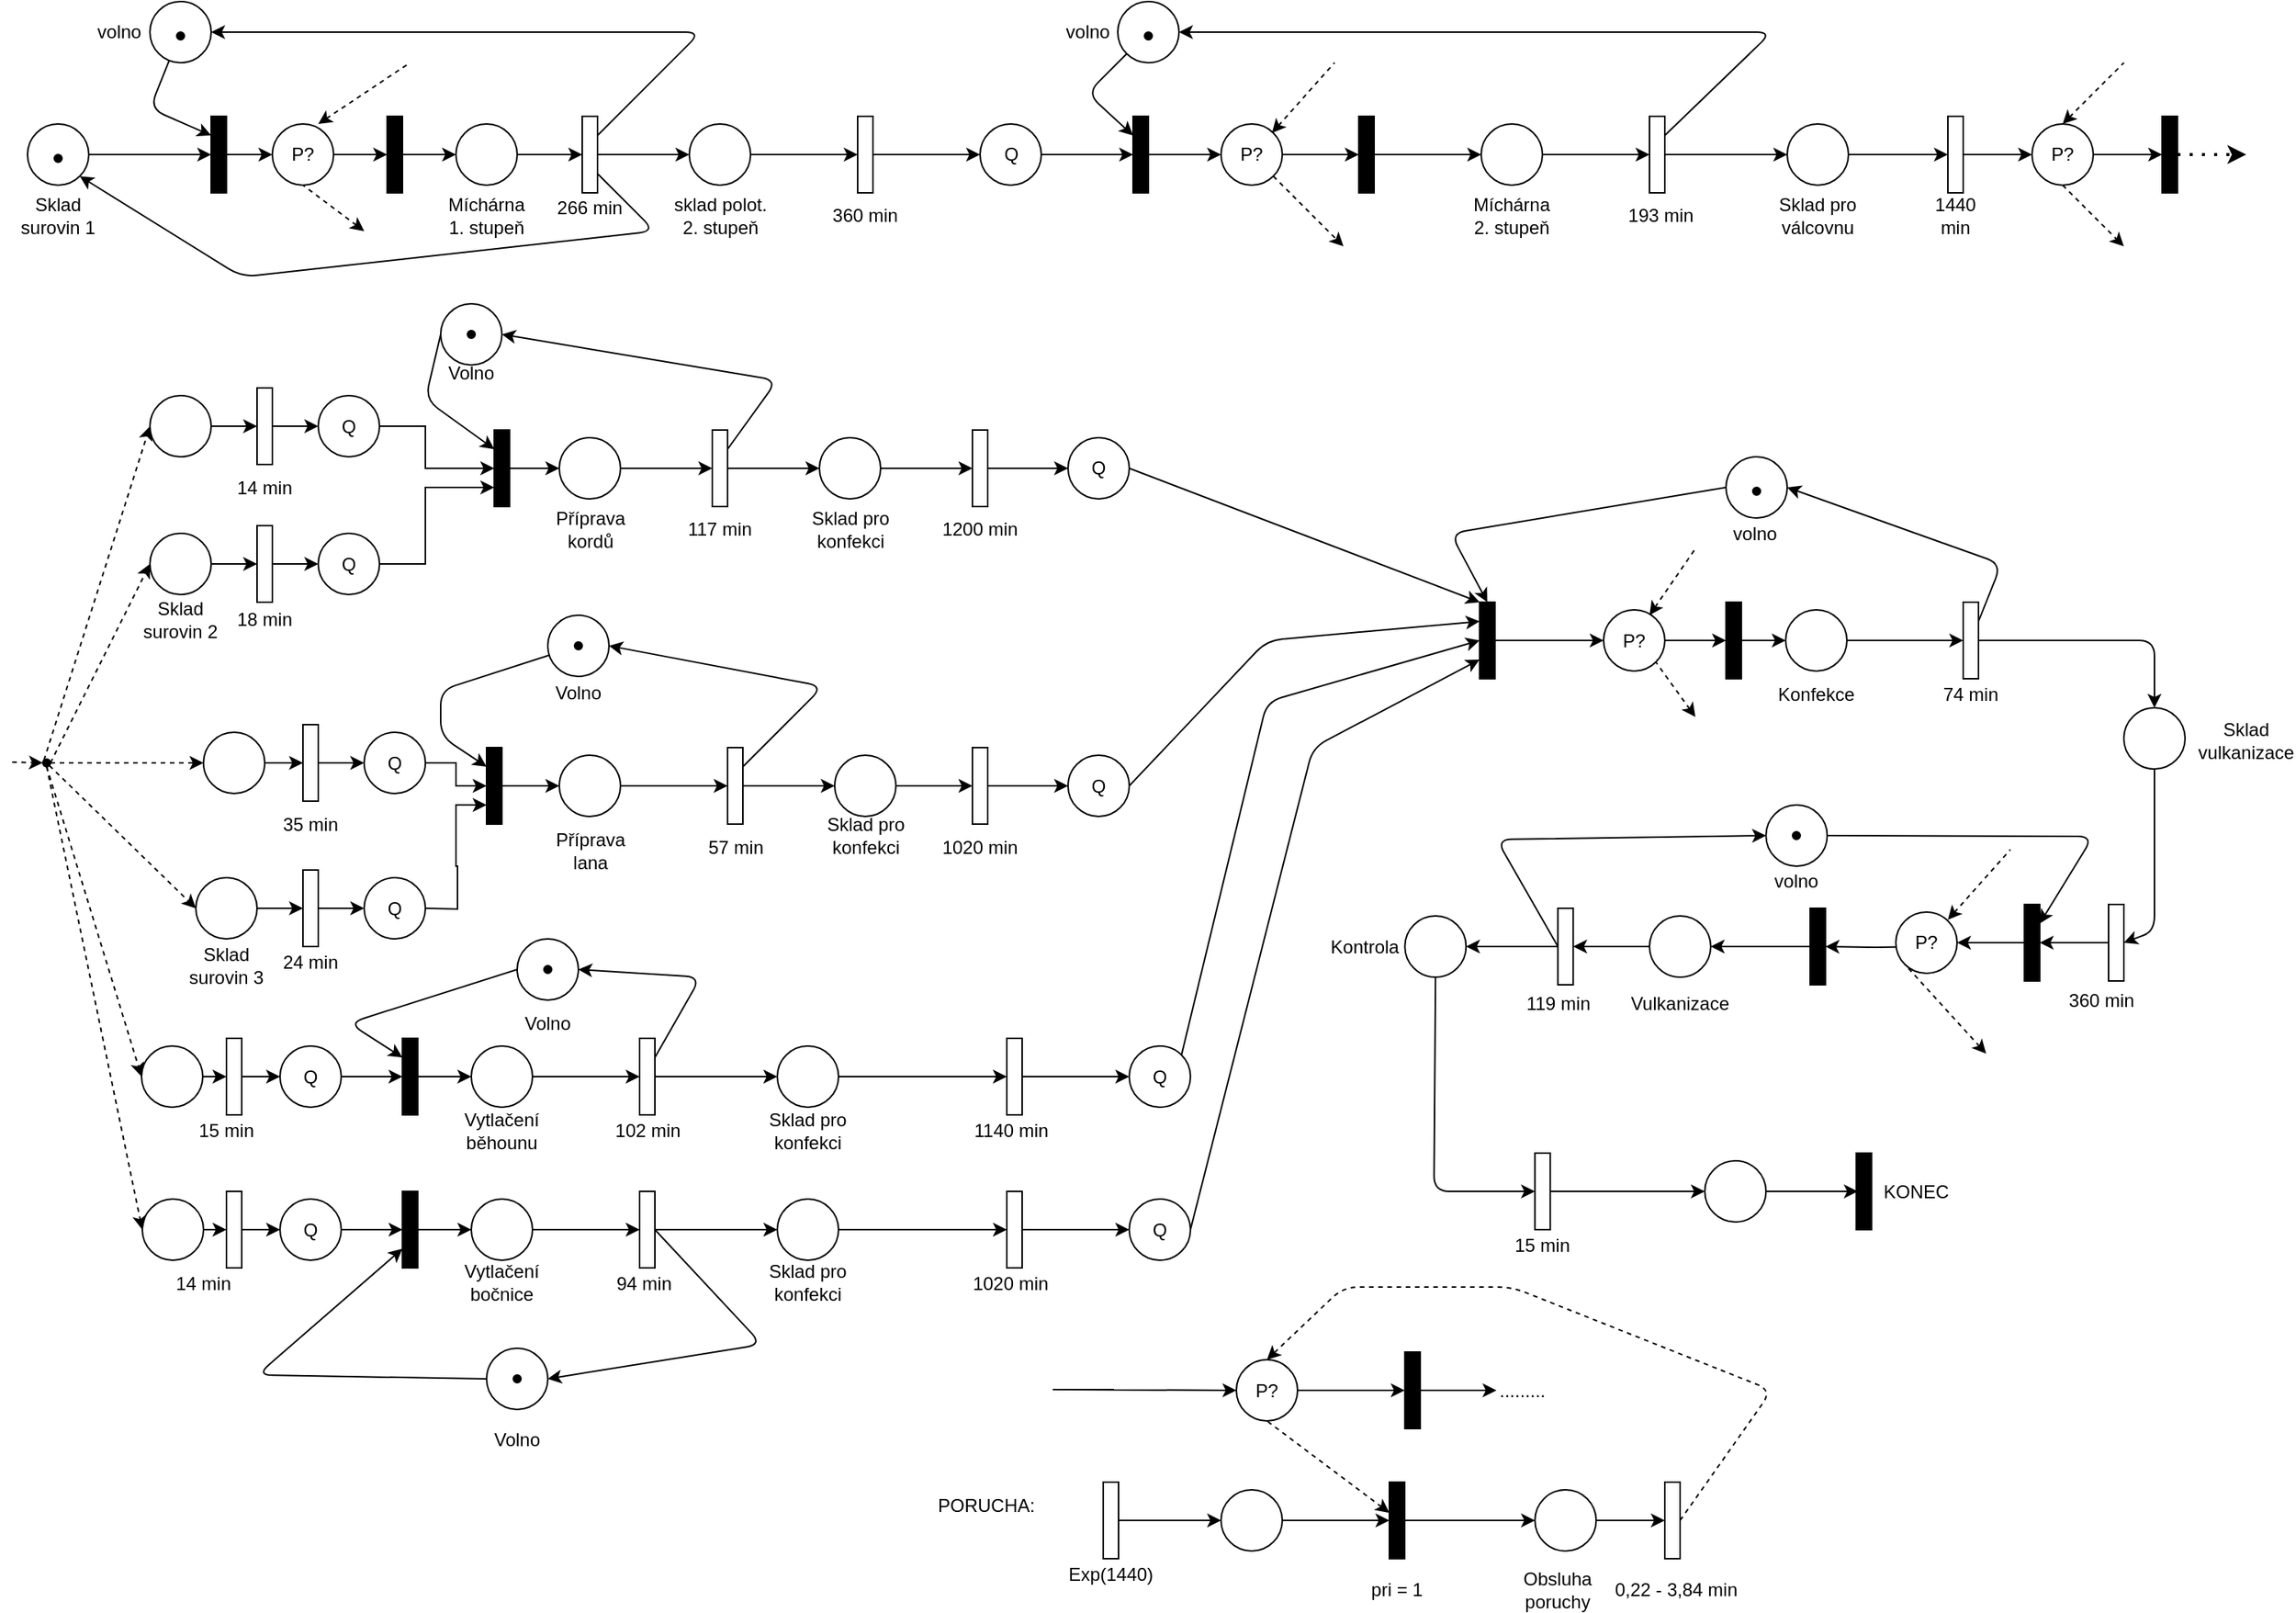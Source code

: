 <mxfile version="9.3.1" type="device" userAgent="Mozilla/5.0 (Windows NT 10.0; Win64; x64) AppleWebKit/537.36 (KHTML, like Gecko) draw.io/9.3.1 Chrome/66.0.336.181 Electron/3.0.6 Safari/537.36" editor="www.draw.io"><diagram id="prtHgNgQTEPvFCAcTncT" name="Page-1"><mxGraphModel dx="1282" dy="962" grid="1" gridSize="10" guides="1" tooltips="1" connect="1" arrows="1" fold="1" page="1" pageScale="1" pageWidth="1169" pageHeight="827" background="#ffffff" math="0" shadow="0"><root><mxCell id="0"/><mxCell id="1" parent="0"/><mxCell id="CF1dB-pHGyorkiDozBWV-3" value="" style="ellipse;whiteSpace=wrap;html=1;aspect=fixed;" parent="1" vertex="1"><mxGeometry x="20" y="80" width="40" height="40" as="geometry"/></mxCell><mxCell id="CF1dB-pHGyorkiDozBWV-4" value="Sklad surovin 1" style="text;html=1;strokeColor=none;fillColor=none;align=center;verticalAlign=middle;whiteSpace=wrap;rounded=0;" parent="1" vertex="1"><mxGeometry x="10" y="130" width="60" height="20" as="geometry"/></mxCell><mxCell id="CF1dB-pHGyorkiDozBWV-5" value="" style="endArrow=classic;html=1;" parent="1" source="CF1dB-pHGyorkiDozBWV-3" target="CF1dB-pHGyorkiDozBWV-6" edge="1"><mxGeometry width="50" height="50" relative="1" as="geometry"><mxPoint x="210" y="160" as="sourcePoint"/><mxPoint x="120" y="101" as="targetPoint"/></mxGeometry></mxCell><mxCell id="9U-apCeLwvn8E9L1z7H1-29" style="edgeStyle=orthogonalEdgeStyle;rounded=0;orthogonalLoop=1;jettySize=auto;html=1;entryX=0;entryY=0.5;entryDx=0;entryDy=0;startArrow=none;startFill=0;endArrow=classic;endFill=1;" parent="1" source="CF1dB-pHGyorkiDozBWV-6" target="9U-apCeLwvn8E9L1z7H1-28" edge="1"><mxGeometry relative="1" as="geometry"/></mxCell><mxCell id="CF1dB-pHGyorkiDozBWV-6" value="" style="rounded=0;whiteSpace=wrap;html=1;fillColor=#000000;" parent="1" vertex="1"><mxGeometry x="140" y="75" width="10" height="50" as="geometry"/></mxCell><mxCell id="CF1dB-pHGyorkiDozBWV-8" value="266 min" style="text;html=1;strokeColor=none;fillColor=none;align=center;verticalAlign=middle;whiteSpace=wrap;rounded=0;" parent="1" vertex="1"><mxGeometry x="350" y="125" width="75" height="20" as="geometry"/></mxCell><mxCell id="CF1dB-pHGyorkiDozBWV-17" style="edgeStyle=orthogonalEdgeStyle;rounded=0;orthogonalLoop=1;jettySize=auto;html=1;" parent="1" source="CF1dB-pHGyorkiDozBWV-10" target="CF1dB-pHGyorkiDozBWV-18" edge="1"><mxGeometry relative="1" as="geometry"><mxPoint x="310" y="100" as="targetPoint"/></mxGeometry></mxCell><mxCell id="CF1dB-pHGyorkiDozBWV-10" value="" style="ellipse;whiteSpace=wrap;html=1;aspect=fixed;" parent="1" vertex="1"><mxGeometry x="300" y="80" width="40" height="40" as="geometry"/></mxCell><mxCell id="CF1dB-pHGyorkiDozBWV-12" value="" style="ellipse;whiteSpace=wrap;html=1;aspect=fixed;" parent="1" vertex="1"><mxGeometry x="100" width="40" height="40" as="geometry"/></mxCell><mxCell id="CF1dB-pHGyorkiDozBWV-13" value="volno" style="text;html=1;strokeColor=none;fillColor=none;align=center;verticalAlign=middle;whiteSpace=wrap;rounded=0;" parent="1" vertex="1"><mxGeometry x="60" y="10" width="40" height="20" as="geometry"/></mxCell><mxCell id="CF1dB-pHGyorkiDozBWV-14" value="" style="endArrow=classic;html=1;entryX=0;entryY=0.25;entryDx=0;entryDy=0;" parent="1" source="CF1dB-pHGyorkiDozBWV-12" target="CF1dB-pHGyorkiDozBWV-6" edge="1"><mxGeometry width="50" height="50" relative="1" as="geometry"><mxPoint x="210" y="150" as="sourcePoint"/><mxPoint x="260" y="100" as="targetPoint"/><Array as="points"><mxPoint x="100" y="70"/></Array></mxGeometry></mxCell><mxCell id="CF1dB-pHGyorkiDozBWV-22" style="edgeStyle=orthogonalEdgeStyle;rounded=0;orthogonalLoop=1;jettySize=auto;html=1;" parent="1" source="CF1dB-pHGyorkiDozBWV-18" edge="1"><mxGeometry relative="1" as="geometry"><mxPoint x="452.5" y="100" as="targetPoint"/></mxGeometry></mxCell><mxCell id="CF1dB-pHGyorkiDozBWV-18" value="" style="rounded=0;whiteSpace=wrap;html=1;" parent="1" vertex="1"><mxGeometry x="382.5" y="75" width="10" height="50" as="geometry"/></mxCell><mxCell id="CF1dB-pHGyorkiDozBWV-20" value="Míchárna&lt;br&gt;1. stupeň" style="text;html=1;strokeColor=none;fillColor=none;align=center;verticalAlign=middle;whiteSpace=wrap;rounded=0;" parent="1" vertex="1"><mxGeometry x="285" y="130" width="70" height="20" as="geometry"/></mxCell><mxCell id="CF1dB-pHGyorkiDozBWV-23" value="" style="endArrow=classic;html=1;entryX=1;entryY=0.5;entryDx=0;entryDy=0;exitX=1;exitY=0.25;exitDx=0;exitDy=0;" parent="1" source="CF1dB-pHGyorkiDozBWV-18" target="CF1dB-pHGyorkiDozBWV-12" edge="1"><mxGeometry width="50" height="50" relative="1" as="geometry"><mxPoint x="340" y="80" as="sourcePoint"/><mxPoint x="390" y="30" as="targetPoint"/><Array as="points"><mxPoint x="460" y="20"/></Array></mxGeometry></mxCell><mxCell id="CF1dB-pHGyorkiDozBWV-27" style="edgeStyle=orthogonalEdgeStyle;rounded=0;orthogonalLoop=1;jettySize=auto;html=1;" parent="1" source="CF1dB-pHGyorkiDozBWV-24" edge="1"><mxGeometry relative="1" as="geometry"><mxPoint x="562.5" y="100" as="targetPoint"/></mxGeometry></mxCell><mxCell id="CF1dB-pHGyorkiDozBWV-24" value="" style="ellipse;whiteSpace=wrap;html=1;aspect=fixed;" parent="1" vertex="1"><mxGeometry x="452.5" y="80" width="40" height="40" as="geometry"/></mxCell><mxCell id="CF1dB-pHGyorkiDozBWV-25" value="sklad polot.&lt;br&gt;2. stupeň" style="text;html=1;strokeColor=none;fillColor=none;align=center;verticalAlign=middle;whiteSpace=wrap;rounded=0;" parent="1" vertex="1"><mxGeometry x="432.5" y="130" width="80" height="20" as="geometry"/></mxCell><mxCell id="CF1dB-pHGyorkiDozBWV-43" style="edgeStyle=orthogonalEdgeStyle;rounded=0;orthogonalLoop=1;jettySize=auto;html=1;" parent="1" source="CF1dB-pHGyorkiDozBWV-28" edge="1"><mxGeometry relative="1" as="geometry"><mxPoint x="642.5" y="100" as="targetPoint"/></mxGeometry></mxCell><mxCell id="CF1dB-pHGyorkiDozBWV-28" value="" style="rounded=0;whiteSpace=wrap;html=1;" parent="1" vertex="1"><mxGeometry x="562.5" y="75" width="10" height="50" as="geometry"/></mxCell><mxCell id="CF1dB-pHGyorkiDozBWV-29" value="360 min" style="text;html=1;strokeColor=none;fillColor=none;align=center;verticalAlign=middle;whiteSpace=wrap;rounded=0;" parent="1" vertex="1"><mxGeometry x="530" y="130" width="75" height="20" as="geometry"/></mxCell><mxCell id="CF1dB-pHGyorkiDozBWV-36" style="edgeStyle=orthogonalEdgeStyle;rounded=0;orthogonalLoop=1;jettySize=auto;html=1;" parent="1" source="CF1dB-pHGyorkiDozBWV-34" edge="1"><mxGeometry relative="1" as="geometry"><mxPoint x="1080" y="100" as="targetPoint"/></mxGeometry></mxCell><mxCell id="CF1dB-pHGyorkiDozBWV-34" value="" style="ellipse;whiteSpace=wrap;html=1;aspect=fixed;" parent="1" vertex="1"><mxGeometry x="970" y="80" width="40" height="40" as="geometry"/></mxCell><mxCell id="CF1dB-pHGyorkiDozBWV-35" value="Míchárna&lt;br&gt;2. stupeň" style="text;html=1;strokeColor=none;fillColor=none;align=center;verticalAlign=middle;whiteSpace=wrap;rounded=0;" parent="1" vertex="1"><mxGeometry x="955" y="130" width="70" height="20" as="geometry"/></mxCell><mxCell id="CF1dB-pHGyorkiDozBWV-39" style="edgeStyle=orthogonalEdgeStyle;rounded=0;orthogonalLoop=1;jettySize=auto;html=1;" parent="1" source="CF1dB-pHGyorkiDozBWV-37" edge="1"><mxGeometry relative="1" as="geometry"><mxPoint x="1170" y="100" as="targetPoint"/></mxGeometry></mxCell><mxCell id="CF1dB-pHGyorkiDozBWV-37" value="" style="rounded=0;whiteSpace=wrap;html=1;" parent="1" vertex="1"><mxGeometry x="1080" y="75" width="10" height="50" as="geometry"/></mxCell><mxCell id="CF1dB-pHGyorkiDozBWV-38" value="193 min" style="text;html=1;strokeColor=none;fillColor=none;align=center;verticalAlign=middle;whiteSpace=wrap;rounded=0;" parent="1" vertex="1"><mxGeometry x="1065" y="130" width="45" height="20" as="geometry"/></mxCell><mxCell id="CF1dB-pHGyorkiDozBWV-53" style="edgeStyle=orthogonalEdgeStyle;rounded=0;orthogonalLoop=1;jettySize=auto;html=1;" parent="1" source="CF1dB-pHGyorkiDozBWV-40" edge="1"><mxGeometry relative="1" as="geometry"><mxPoint x="1275" y="100" as="targetPoint"/></mxGeometry></mxCell><mxCell id="CF1dB-pHGyorkiDozBWV-40" value="" style="ellipse;whiteSpace=wrap;html=1;aspect=fixed;" parent="1" vertex="1"><mxGeometry x="1170" y="80" width="40" height="40" as="geometry"/></mxCell><mxCell id="CF1dB-pHGyorkiDozBWV-42" value="Sklad pro válcovnu" style="text;html=1;strokeColor=none;fillColor=none;align=center;verticalAlign=middle;whiteSpace=wrap;rounded=0;" parent="1" vertex="1"><mxGeometry x="1160" y="130" width="60" height="20" as="geometry"/></mxCell><mxCell id="CF1dB-pHGyorkiDozBWV-45" style="edgeStyle=orthogonalEdgeStyle;rounded=0;orthogonalLoop=1;jettySize=auto;html=1;" parent="1" source="CF1dB-pHGyorkiDozBWV-44" edge="1"><mxGeometry relative="1" as="geometry"><mxPoint x="742.5" y="100" as="targetPoint"/></mxGeometry></mxCell><mxCell id="CF1dB-pHGyorkiDozBWV-44" value="Q" style="ellipse;whiteSpace=wrap;html=1;aspect=fixed;" parent="1" vertex="1"><mxGeometry x="642.5" y="80" width="40" height="40" as="geometry"/></mxCell><mxCell id="9U-apCeLwvn8E9L1z7H1-37" style="edgeStyle=orthogonalEdgeStyle;rounded=0;orthogonalLoop=1;jettySize=auto;html=1;entryX=0;entryY=0.5;entryDx=0;entryDy=0;startArrow=none;startFill=0;endArrow=classic;endFill=1;" parent="1" source="CF1dB-pHGyorkiDozBWV-46" target="9U-apCeLwvn8E9L1z7H1-35" edge="1"><mxGeometry relative="1" as="geometry"/></mxCell><mxCell id="CF1dB-pHGyorkiDozBWV-46" value="" style="rounded=0;whiteSpace=wrap;html=1;fillColor=#000000;" parent="1" vertex="1"><mxGeometry x="742.5" y="75" width="10" height="50" as="geometry"/></mxCell><mxCell id="CF1dB-pHGyorkiDozBWV-48" value="" style="ellipse;whiteSpace=wrap;html=1;aspect=fixed;" parent="1" vertex="1"><mxGeometry x="732.5" width="40" height="40" as="geometry"/></mxCell><mxCell id="CF1dB-pHGyorkiDozBWV-49" value="volno" style="text;html=1;strokeColor=none;fillColor=none;align=center;verticalAlign=middle;whiteSpace=wrap;rounded=0;" parent="1" vertex="1"><mxGeometry x="692.5" y="10" width="40" height="20" as="geometry"/></mxCell><mxCell id="CF1dB-pHGyorkiDozBWV-50" value="" style="endArrow=classic;html=1;entryX=1;entryY=0.5;entryDx=0;entryDy=0;exitX=1;exitY=0.25;exitDx=0;exitDy=0;" parent="1" source="CF1dB-pHGyorkiDozBWV-37" target="CF1dB-pHGyorkiDozBWV-48" edge="1"><mxGeometry width="50" height="50" relative="1" as="geometry"><mxPoint x="962.5" y="60" as="sourcePoint"/><mxPoint x="672.5" y="50" as="targetPoint"/><Array as="points"><mxPoint x="1160" y="20"/></Array></mxGeometry></mxCell><mxCell id="CF1dB-pHGyorkiDozBWV-51" value="" style="endArrow=classic;html=1;entryX=0;entryY=0.25;entryDx=0;entryDy=0;" parent="1" source="CF1dB-pHGyorkiDozBWV-48" target="CF1dB-pHGyorkiDozBWV-46" edge="1"><mxGeometry width="50" height="50" relative="1" as="geometry"><mxPoint x="602.5" y="70" as="sourcePoint"/><mxPoint x="652.5" y="20" as="targetPoint"/><Array as="points"><mxPoint x="712.5" y="60"/></Array></mxGeometry></mxCell><mxCell id="15" value="" style="edgeStyle=orthogonalEdgeStyle;rounded=0;html=1;jettySize=auto;orthogonalLoop=1;" parent="1" source="CF1dB-pHGyorkiDozBWV-54" edge="1"><mxGeometry relative="1" as="geometry"><mxPoint x="1330" y="100" as="targetPoint"/></mxGeometry></mxCell><mxCell id="CF1dB-pHGyorkiDozBWV-54" value="" style="rounded=0;whiteSpace=wrap;html=1;" parent="1" vertex="1"><mxGeometry x="1275" y="75" width="10" height="50" as="geometry"/></mxCell><mxCell id="CF1dB-pHGyorkiDozBWV-55" value="1440&lt;br&gt;min" style="text;html=1;strokeColor=none;fillColor=none;align=center;verticalAlign=middle;whiteSpace=wrap;rounded=0;" parent="1" vertex="1"><mxGeometry x="1260" y="130" width="40" height="20" as="geometry"/></mxCell><mxCell id="CF1dB-pHGyorkiDozBWV-62" style="edgeStyle=orthogonalEdgeStyle;rounded=0;orthogonalLoop=1;jettySize=auto;html=1;endArrow=classic;endFill=1;entryX=0;entryY=0.5;" parent="1" source="CF1dB-pHGyorkiDozBWV-60" edge="1" target="CF1dB-pHGyorkiDozBWV-65"><mxGeometry relative="1" as="geometry"><mxPoint x="130" y="277.5" as="targetPoint"/></mxGeometry></mxCell><mxCell id="CF1dB-pHGyorkiDozBWV-60" value="" style="ellipse;whiteSpace=wrap;html=1;aspect=fixed;gradientColor=none;shadow=0;" parent="1" vertex="1"><mxGeometry x="100" y="257.5" width="40" height="40" as="geometry"/></mxCell><mxCell id="CF1dB-pHGyorkiDozBWV-61" value="Sklad surovin 2" style="text;html=1;strokeColor=none;fillColor=none;align=center;verticalAlign=middle;whiteSpace=wrap;rounded=0;" parent="1" vertex="1"><mxGeometry x="90" y="393.5" width="60" height="20" as="geometry"/></mxCell><mxCell id="CF1dB-pHGyorkiDozBWV-65" value="" style="rounded=0;whiteSpace=wrap;html=1;" parent="1" vertex="1"><mxGeometry x="170" y="252.5" width="10" height="50" as="geometry"/></mxCell><mxCell id="CF1dB-pHGyorkiDozBWV-67" value="14 min" style="text;html=1;strokeColor=none;fillColor=none;align=center;verticalAlign=middle;whiteSpace=wrap;rounded=0;" parent="1" vertex="1"><mxGeometry x="155" y="307.5" width="40" height="20" as="geometry"/></mxCell><mxCell id="CF1dB-pHGyorkiDozBWV-77" style="edgeStyle=orthogonalEdgeStyle;rounded=0;orthogonalLoop=1;jettySize=auto;html=1;endArrow=classic;endFill=1;" parent="1" source="CF1dB-pHGyorkiDozBWV-71" edge="1"><mxGeometry relative="1" as="geometry"><mxPoint x="467.5" y="305" as="targetPoint"/></mxGeometry></mxCell><mxCell id="CF1dB-pHGyorkiDozBWV-71" value="" style="ellipse;whiteSpace=wrap;html=1;aspect=fixed;" parent="1" vertex="1"><mxGeometry x="367.5" y="285" width="40" height="40" as="geometry"/></mxCell><mxCell id="CF1dB-pHGyorkiDozBWV-72" value="" style="endArrow=classic;html=1;exitX=1;exitY=0.5;exitDx=0;exitDy=0;" parent="1" source="CF1dB-pHGyorkiDozBWV-65" edge="1"><mxGeometry width="50" height="50" relative="1" as="geometry"><mxPoint x="230" y="447.5" as="sourcePoint"/><mxPoint x="210" y="277.5" as="targetPoint"/><Array as="points"/></mxGeometry></mxCell><mxCell id="CF1dB-pHGyorkiDozBWV-73" value="" style="endArrow=classic;html=1;exitX=1;exitY=0.5;exitDx=0;exitDy=0;entryX=0;entryY=0.5;entryDx=0;entryDy=0;" parent="1" target="CF1dB-pHGyorkiDozBWV-197" edge="1" source="9U-apCeLwvn8E9L1z7H1-2"><mxGeometry width="50" height="50" relative="1" as="geometry"><mxPoint x="140" y="367.5" as="sourcePoint"/><mxPoint x="220" y="337.5" as="targetPoint"/><Array as="points"><mxPoint x="190" y="367.5"/></Array></mxGeometry></mxCell><mxCell id="CF1dB-pHGyorkiDozBWV-75" value="Příprava kordů" style="text;html=1;strokeColor=none;fillColor=none;align=center;verticalAlign=middle;whiteSpace=wrap;rounded=0;" parent="1" vertex="1"><mxGeometry x="367.5" y="335" width="40" height="20" as="geometry"/></mxCell><mxCell id="CF1dB-pHGyorkiDozBWV-81" style="edgeStyle=orthogonalEdgeStyle;rounded=0;orthogonalLoop=1;jettySize=auto;html=1;endArrow=classic;endFill=1;" parent="1" source="CF1dB-pHGyorkiDozBWV-78" edge="1"><mxGeometry relative="1" as="geometry"><mxPoint x="537.5" y="305" as="targetPoint"/></mxGeometry></mxCell><mxCell id="CF1dB-pHGyorkiDozBWV-78" value="" style="rounded=0;whiteSpace=wrap;html=1;" parent="1" vertex="1"><mxGeometry x="467.5" y="280" width="10" height="50" as="geometry"/></mxCell><mxCell id="CF1dB-pHGyorkiDozBWV-80" value="117 min" style="text;html=1;strokeColor=none;fillColor=none;align=center;verticalAlign=middle;whiteSpace=wrap;rounded=0;" parent="1" vertex="1"><mxGeometry x="450" y="335" width="45" height="20" as="geometry"/></mxCell><mxCell id="CF1dB-pHGyorkiDozBWV-84" style="edgeStyle=orthogonalEdgeStyle;rounded=0;orthogonalLoop=1;jettySize=auto;html=1;endArrow=classic;endFill=1;" parent="1" source="CF1dB-pHGyorkiDozBWV-82" edge="1"><mxGeometry relative="1" as="geometry"><mxPoint x="637.5" y="305" as="targetPoint"/></mxGeometry></mxCell><mxCell id="CF1dB-pHGyorkiDozBWV-82" value="" style="ellipse;whiteSpace=wrap;html=1;aspect=fixed;" parent="1" vertex="1"><mxGeometry x="537.5" y="285" width="40" height="40" as="geometry"/></mxCell><mxCell id="CF1dB-pHGyorkiDozBWV-83" value="Sklad pro konfekci" style="text;html=1;strokeColor=none;fillColor=none;align=center;verticalAlign=middle;whiteSpace=wrap;rounded=0;" parent="1" vertex="1"><mxGeometry x="527.5" y="335" width="60" height="20" as="geometry"/></mxCell><mxCell id="CF1dB-pHGyorkiDozBWV-224" style="edgeStyle=orthogonalEdgeStyle;rounded=0;orthogonalLoop=1;jettySize=auto;html=1;entryX=0;entryY=0.5;entryDx=0;entryDy=0;endArrow=classic;endFill=1;" parent="1" source="CF1dB-pHGyorkiDozBWV-85" target="CF1dB-pHGyorkiDozBWV-152" edge="1"><mxGeometry relative="1" as="geometry"/></mxCell><mxCell id="CF1dB-pHGyorkiDozBWV-85" value="" style="rounded=0;whiteSpace=wrap;html=1;" parent="1" vertex="1"><mxGeometry x="637.5" y="280" width="10" height="50" as="geometry"/></mxCell><mxCell id="CF1dB-pHGyorkiDozBWV-86" value="1200 min" style="text;html=1;strokeColor=none;fillColor=none;align=center;verticalAlign=middle;whiteSpace=wrap;rounded=0;" parent="1" vertex="1"><mxGeometry x="615" y="335" width="55" height="20" as="geometry"/></mxCell><mxCell id="CF1dB-pHGyorkiDozBWV-95" style="edgeStyle=orthogonalEdgeStyle;rounded=0;orthogonalLoop=1;jettySize=auto;html=1;entryX=0;entryY=0.5;entryDx=0;entryDy=0;endArrow=classic;endFill=1;" parent="1" source="CF1dB-pHGyorkiDozBWV-87" edge="1"><mxGeometry relative="1" as="geometry"><mxPoint x="200" y="592.5" as="targetPoint"/></mxGeometry></mxCell><mxCell id="CF1dB-pHGyorkiDozBWV-87" value="" style="ellipse;whiteSpace=wrap;html=1;aspect=fixed;" parent="1" vertex="1"><mxGeometry x="130" y="572.5" width="40" height="40" as="geometry"/></mxCell><mxCell id="CF1dB-pHGyorkiDozBWV-89" value="Sklad surovin 3" style="text;html=1;strokeColor=none;fillColor=none;align=center;verticalAlign=middle;whiteSpace=wrap;rounded=0;" parent="1" vertex="1"><mxGeometry x="120" y="620" width="60" height="20" as="geometry"/></mxCell><mxCell id="CF1dB-pHGyorkiDozBWV-92" value="" style="endArrow=classic;html=1;exitX=1;exitY=0.5;exitDx=0;exitDy=0;entryX=0;entryY=0.5;" parent="1" source="9U-apCeLwvn8E9L1z7H1-4" target="CF1dB-pHGyorkiDozBWV-209" edge="1"><mxGeometry width="50" height="50" relative="1" as="geometry"><mxPoint x="90" y="497.5" as="sourcePoint"/><mxPoint x="200" y="497.5" as="targetPoint"/></mxGeometry></mxCell><mxCell id="CF1dB-pHGyorkiDozBWV-103" style="edgeStyle=orthogonalEdgeStyle;rounded=0;orthogonalLoop=1;jettySize=auto;html=1;endArrow=classic;endFill=1;" parent="1" source="CF1dB-pHGyorkiDozBWV-99" edge="1"><mxGeometry relative="1" as="geometry"><mxPoint x="477.5" y="512.5" as="targetPoint"/></mxGeometry></mxCell><mxCell id="CF1dB-pHGyorkiDozBWV-99" value="" style="ellipse;whiteSpace=wrap;html=1;aspect=fixed;" parent="1" vertex="1"><mxGeometry x="367.5" y="492.5" width="40" height="40" as="geometry"/></mxCell><mxCell id="CF1dB-pHGyorkiDozBWV-102" value="Příprava lana" style="text;html=1;strokeColor=none;fillColor=none;align=center;verticalAlign=middle;whiteSpace=wrap;rounded=0;" parent="1" vertex="1"><mxGeometry x="367.5" y="542.5" width="40" height="25" as="geometry"/></mxCell><mxCell id="CF1dB-pHGyorkiDozBWV-106" style="edgeStyle=orthogonalEdgeStyle;rounded=0;orthogonalLoop=1;jettySize=auto;html=1;endArrow=classic;endFill=1;" parent="1" source="CF1dB-pHGyorkiDozBWV-104" edge="1"><mxGeometry relative="1" as="geometry"><mxPoint x="547.5" y="512.5" as="targetPoint"/></mxGeometry></mxCell><mxCell id="CF1dB-pHGyorkiDozBWV-104" value="" style="rounded=0;whiteSpace=wrap;html=1;" parent="1" vertex="1"><mxGeometry x="477.5" y="487.5" width="10" height="50" as="geometry"/></mxCell><mxCell id="CF1dB-pHGyorkiDozBWV-105" value="57 min" style="text;html=1;strokeColor=none;fillColor=none;align=center;verticalAlign=middle;whiteSpace=wrap;rounded=0;" parent="1" vertex="1"><mxGeometry x="462.5" y="542.5" width="40" height="20" as="geometry"/></mxCell><mxCell id="CF1dB-pHGyorkiDozBWV-113" style="edgeStyle=orthogonalEdgeStyle;rounded=0;orthogonalLoop=1;jettySize=auto;html=1;endArrow=classic;endFill=1;" parent="1" source="CF1dB-pHGyorkiDozBWV-111" edge="1"><mxGeometry relative="1" as="geometry"><mxPoint x="637.5" y="512.5" as="targetPoint"/></mxGeometry></mxCell><mxCell id="CF1dB-pHGyorkiDozBWV-111" value="" style="ellipse;whiteSpace=wrap;html=1;aspect=fixed;" parent="1" vertex="1"><mxGeometry x="547.5" y="492.5" width="40" height="40" as="geometry"/></mxCell><mxCell id="CF1dB-pHGyorkiDozBWV-112" value="Sklad pro konfekci" style="text;html=1;strokeColor=none;fillColor=none;align=center;verticalAlign=middle;whiteSpace=wrap;rounded=0;" parent="1" vertex="1"><mxGeometry x="537.5" y="527.5" width="60" height="35" as="geometry"/></mxCell><mxCell id="CF1dB-pHGyorkiDozBWV-226" style="edgeStyle=orthogonalEdgeStyle;rounded=0;orthogonalLoop=1;jettySize=auto;html=1;entryX=0;entryY=0.5;entryDx=0;entryDy=0;endArrow=classic;endFill=1;" parent="1" source="CF1dB-pHGyorkiDozBWV-114" target="CF1dB-pHGyorkiDozBWV-225" edge="1"><mxGeometry relative="1" as="geometry"/></mxCell><mxCell id="CF1dB-pHGyorkiDozBWV-114" value="" style="rounded=0;whiteSpace=wrap;html=1;" parent="1" vertex="1"><mxGeometry x="637.5" y="487.5" width="10" height="50" as="geometry"/></mxCell><mxCell id="CF1dB-pHGyorkiDozBWV-115" value="1020 min" style="text;html=1;strokeColor=none;fillColor=none;align=center;verticalAlign=middle;whiteSpace=wrap;rounded=0;" parent="1" vertex="1"><mxGeometry x="615" y="542.5" width="55" height="20" as="geometry"/></mxCell><mxCell id="CF1dB-pHGyorkiDozBWV-118" value="15 min" style="text;html=1;strokeColor=none;fillColor=none;align=center;verticalAlign=middle;whiteSpace=wrap;rounded=0;" parent="1" vertex="1"><mxGeometry x="130" y="727.5" width="40" height="20" as="geometry"/></mxCell><mxCell id="CF1dB-pHGyorkiDozBWV-121" style="edgeStyle=orthogonalEdgeStyle;rounded=0;orthogonalLoop=1;jettySize=auto;html=1;endArrow=classic;endFill=1;" parent="1" source="CF1dB-pHGyorkiDozBWV-120" edge="1"><mxGeometry relative="1" as="geometry"><mxPoint x="420" y="702.5" as="targetPoint"/></mxGeometry></mxCell><mxCell id="CF1dB-pHGyorkiDozBWV-120" value="" style="ellipse;whiteSpace=wrap;html=1;aspect=fixed;" parent="1" vertex="1"><mxGeometry x="310" y="682.5" width="40" height="40" as="geometry"/></mxCell><mxCell id="CF1dB-pHGyorkiDozBWV-126" style="edgeStyle=orthogonalEdgeStyle;rounded=0;orthogonalLoop=1;jettySize=auto;html=1;endArrow=classic;endFill=1;" parent="1" source="CF1dB-pHGyorkiDozBWV-122" edge="1"><mxGeometry relative="1" as="geometry"><mxPoint x="510" y="702.5" as="targetPoint"/></mxGeometry></mxCell><mxCell id="CF1dB-pHGyorkiDozBWV-122" value="" style="rounded=0;whiteSpace=wrap;html=1;" parent="1" vertex="1"><mxGeometry x="420" y="677.5" width="10" height="50" as="geometry"/></mxCell><mxCell id="CF1dB-pHGyorkiDozBWV-123" value="Vytlačení běhounu" style="text;html=1;strokeColor=none;fillColor=none;align=center;verticalAlign=middle;whiteSpace=wrap;rounded=0;" parent="1" vertex="1"><mxGeometry x="300" y="727.5" width="60" height="20" as="geometry"/></mxCell><mxCell id="CF1dB-pHGyorkiDozBWV-125" value="102 min" style="text;html=1;strokeColor=none;fillColor=none;align=center;verticalAlign=middle;whiteSpace=wrap;rounded=0;" parent="1" vertex="1"><mxGeometry x="402.5" y="727.5" width="45" height="20" as="geometry"/></mxCell><mxCell id="CF1dB-pHGyorkiDozBWV-129" style="edgeStyle=orthogonalEdgeStyle;rounded=0;orthogonalLoop=1;jettySize=auto;html=1;endArrow=classic;endFill=1;" parent="1" source="CF1dB-pHGyorkiDozBWV-127" edge="1"><mxGeometry relative="1" as="geometry"><mxPoint x="660" y="702.5" as="targetPoint"/></mxGeometry></mxCell><mxCell id="CF1dB-pHGyorkiDozBWV-127" value="" style="ellipse;whiteSpace=wrap;html=1;aspect=fixed;" parent="1" vertex="1"><mxGeometry x="510" y="682.5" width="40" height="40" as="geometry"/></mxCell><mxCell id="CF1dB-pHGyorkiDozBWV-128" value="Sklad pro konfekci" style="text;html=1;strokeColor=none;fillColor=none;align=center;verticalAlign=middle;whiteSpace=wrap;rounded=0;" parent="1" vertex="1"><mxGeometry x="500" y="727.5" width="60" height="20" as="geometry"/></mxCell><mxCell id="CF1dB-pHGyorkiDozBWV-130" value="" style="rounded=0;whiteSpace=wrap;html=1;" parent="1" vertex="1"><mxGeometry x="660" y="677.5" width="10" height="50" as="geometry"/></mxCell><mxCell id="CF1dB-pHGyorkiDozBWV-131" value="1140 min" style="text;html=1;strokeColor=none;fillColor=none;align=center;verticalAlign=middle;whiteSpace=wrap;rounded=0;" parent="1" vertex="1"><mxGeometry x="632.5" y="727.5" width="60" height="20" as="geometry"/></mxCell><mxCell id="CF1dB-pHGyorkiDozBWV-141" style="edgeStyle=orthogonalEdgeStyle;rounded=0;orthogonalLoop=1;jettySize=auto;html=1;endArrow=classic;endFill=1;" parent="1" source="CF1dB-pHGyorkiDozBWV-138" edge="1"><mxGeometry relative="1" as="geometry"><mxPoint x="420" y="802.5" as="targetPoint"/></mxGeometry></mxCell><mxCell id="CF1dB-pHGyorkiDozBWV-138" value="" style="ellipse;whiteSpace=wrap;html=1;aspect=fixed;" parent="1" vertex="1"><mxGeometry x="310" y="782.5" width="40" height="40" as="geometry"/></mxCell><mxCell id="CF1dB-pHGyorkiDozBWV-139" value="94 min" style="text;html=1;strokeColor=none;fillColor=none;align=center;verticalAlign=middle;whiteSpace=wrap;rounded=0;" parent="1" vertex="1"><mxGeometry x="402.5" y="827.5" width="40" height="20" as="geometry"/></mxCell><mxCell id="CF1dB-pHGyorkiDozBWV-144" style="edgeStyle=orthogonalEdgeStyle;rounded=0;orthogonalLoop=1;jettySize=auto;html=1;endArrow=classic;endFill=1;" parent="1" source="CF1dB-pHGyorkiDozBWV-142" edge="1"><mxGeometry relative="1" as="geometry"><mxPoint x="510" y="802.5" as="targetPoint"/></mxGeometry></mxCell><mxCell id="CF1dB-pHGyorkiDozBWV-142" value="" style="rounded=0;whiteSpace=wrap;html=1;" parent="1" vertex="1"><mxGeometry x="420" y="777.5" width="10" height="50" as="geometry"/></mxCell><mxCell id="CF1dB-pHGyorkiDozBWV-147" style="edgeStyle=orthogonalEdgeStyle;rounded=0;orthogonalLoop=1;jettySize=auto;html=1;endArrow=classic;endFill=1;" parent="1" source="CF1dB-pHGyorkiDozBWV-145" edge="1"><mxGeometry relative="1" as="geometry"><mxPoint x="660" y="802.5" as="targetPoint"/></mxGeometry></mxCell><mxCell id="CF1dB-pHGyorkiDozBWV-145" value="" style="ellipse;whiteSpace=wrap;html=1;aspect=fixed;" parent="1" vertex="1"><mxGeometry x="510" y="782.5" width="40" height="40" as="geometry"/></mxCell><mxCell id="CF1dB-pHGyorkiDozBWV-146" value="Sklad pro konfekci" style="text;html=1;strokeColor=none;fillColor=none;align=center;verticalAlign=middle;whiteSpace=wrap;rounded=0;" parent="1" vertex="1"><mxGeometry x="500" y="827" width="60" height="20" as="geometry"/></mxCell><mxCell id="CF1dB-pHGyorkiDozBWV-148" value="" style="rounded=0;whiteSpace=wrap;html=1;" parent="1" vertex="1"><mxGeometry x="660" y="777.5" width="10" height="50" as="geometry"/></mxCell><mxCell id="CF1dB-pHGyorkiDozBWV-149" value="1020 min" style="text;html=1;strokeColor=none;fillColor=none;align=center;verticalAlign=middle;whiteSpace=wrap;rounded=0;" parent="1" vertex="1"><mxGeometry x="635" y="827.5" width="55" height="20" as="geometry"/></mxCell><mxCell id="CF1dB-pHGyorkiDozBWV-152" value="Q" style="ellipse;whiteSpace=wrap;html=1;aspect=fixed;" parent="1" vertex="1"><mxGeometry x="700" y="285" width="40" height="40" as="geometry"/></mxCell><mxCell id="CF1dB-pHGyorkiDozBWV-153" value="" style="endArrow=classic;html=1;exitX=1;exitY=0.5;exitDx=0;exitDy=0;entryX=0;entryY=0.5;entryDx=0;entryDy=0;" parent="1" source="CF1dB-pHGyorkiDozBWV-130" target="CF1dB-pHGyorkiDozBWV-227" edge="1"><mxGeometry width="50" height="50" relative="1" as="geometry"><mxPoint x="780" y="727.5" as="sourcePoint"/><mxPoint x="770" y="702.5" as="targetPoint"/><Array as="points"/></mxGeometry></mxCell><mxCell id="CF1dB-pHGyorkiDozBWV-154" value="" style="endArrow=classic;html=1;exitX=1;exitY=0.5;exitDx=0;exitDy=0;entryX=0;entryY=0.5;entryDx=0;entryDy=0;" parent="1" source="CF1dB-pHGyorkiDozBWV-148" target="CF1dB-pHGyorkiDozBWV-228" edge="1"><mxGeometry width="50" height="50" relative="1" as="geometry"><mxPoint x="770" y="797.5" as="sourcePoint"/><mxPoint x="790" y="802.5" as="targetPoint"/><Array as="points"/></mxGeometry></mxCell><mxCell id="CF1dB-pHGyorkiDozBWV-156" value="" style="rounded=0;whiteSpace=wrap;html=1;fillColor=#000000;" parent="1" vertex="1"><mxGeometry x="969" y="392.5" width="10" height="50" as="geometry"/></mxCell><mxCell id="CF1dB-pHGyorkiDozBWV-158" value="P?" style="ellipse;whiteSpace=wrap;html=1;aspect=fixed;" parent="1" vertex="1"><mxGeometry x="1050" y="397.5" width="40" height="40" as="geometry"/></mxCell><mxCell id="CF1dB-pHGyorkiDozBWV-163" style="edgeStyle=orthogonalEdgeStyle;rounded=0;orthogonalLoop=1;jettySize=auto;html=1;endArrow=classic;endFill=1;" parent="1" source="CF1dB-pHGyorkiDozBWV-156" target="CF1dB-pHGyorkiDozBWV-158" edge="1"><mxGeometry relative="1" as="geometry"><mxPoint x="1159" y="447.5" as="targetPoint"/><mxPoint x="979" y="417.5" as="sourcePoint"/></mxGeometry></mxCell><mxCell id="CF1dB-pHGyorkiDozBWV-164" value="Konfekce" style="text;html=1;strokeColor=none;fillColor=none;align=center;verticalAlign=middle;whiteSpace=wrap;rounded=0;" parent="1" vertex="1"><mxGeometry x="1169" y="442.5" width="40" height="20" as="geometry"/></mxCell><mxCell id="CF1dB-pHGyorkiDozBWV-165" value="" style="rounded=0;whiteSpace=wrap;html=1;" parent="1" vertex="1"><mxGeometry x="1285" y="392.5" width="10" height="50" as="geometry"/></mxCell><mxCell id="CF1dB-pHGyorkiDozBWV-166" value="74 min" style="text;html=1;strokeColor=none;fillColor=none;align=center;verticalAlign=middle;whiteSpace=wrap;rounded=0;" parent="1" vertex="1"><mxGeometry x="1270" y="442.5" width="40" height="20" as="geometry"/></mxCell><mxCell id="CF1dB-pHGyorkiDozBWV-168" value="" style="ellipse;whiteSpace=wrap;html=1;aspect=fixed;" parent="1" vertex="1"><mxGeometry x="1390" y="461.5" width="40" height="40" as="geometry"/></mxCell><mxCell id="CF1dB-pHGyorkiDozBWV-170" value="Sklad vulkanizace" style="text;html=1;strokeColor=none;fillColor=none;align=center;verticalAlign=middle;whiteSpace=wrap;rounded=0;" parent="1" vertex="1"><mxGeometry x="1450" y="472.5" width="40" height="20" as="geometry"/></mxCell><mxCell id="9U-apCeLwvn8E9L1z7H1-66" style="edgeStyle=orthogonalEdgeStyle;rounded=0;orthogonalLoop=1;jettySize=auto;html=1;entryX=1;entryY=0.5;entryDx=0;entryDy=0;startArrow=none;startFill=0;endArrow=classic;endFill=1;" parent="1" source="CF1dB-pHGyorkiDozBWV-174" target="9U-apCeLwvn8E9L1z7H1-64" edge="1"><mxGeometry relative="1" as="geometry"/></mxCell><mxCell id="CF1dB-pHGyorkiDozBWV-174" value="" style="rounded=0;whiteSpace=wrap;html=1;" parent="1" vertex="1"><mxGeometry x="1380" y="590" width="10" height="50" as="geometry"/></mxCell><mxCell id="CF1dB-pHGyorkiDozBWV-175" value="360 min" style="text;html=1;strokeColor=none;fillColor=none;align=center;verticalAlign=middle;whiteSpace=wrap;rounded=0;" parent="1" vertex="1"><mxGeometry x="1347.5" y="642.5" width="55" height="20" as="geometry"/></mxCell><mxCell id="CF1dB-pHGyorkiDozBWV-179" style="edgeStyle=orthogonalEdgeStyle;rounded=0;orthogonalLoop=1;jettySize=auto;html=1;endArrow=classic;endFill=1;entryX=1;entryY=0.5;entryDx=0;entryDy=0;" parent="1" source="CF1dB-pHGyorkiDozBWV-177" target="CF1dB-pHGyorkiDozBWV-180" edge="1"><mxGeometry relative="1" as="geometry"><mxPoint x="1044.14" y="620" as="targetPoint"/></mxGeometry></mxCell><mxCell id="CF1dB-pHGyorkiDozBWV-177" value="" style="ellipse;whiteSpace=wrap;html=1;aspect=fixed;" parent="1" vertex="1"><mxGeometry x="1080" y="597.5" width="40" height="40" as="geometry"/></mxCell><mxCell id="CF1dB-pHGyorkiDozBWV-178" value="Vulkanizace" style="text;html=1;strokeColor=none;fillColor=none;align=center;verticalAlign=middle;whiteSpace=wrap;rounded=0;" parent="1" vertex="1"><mxGeometry x="1080" y="645" width="40" height="20" as="geometry"/></mxCell><mxCell id="CF1dB-pHGyorkiDozBWV-182" style="edgeStyle=orthogonalEdgeStyle;rounded=0;orthogonalLoop=1;jettySize=auto;html=1;endArrow=classic;endFill=1;entryX=1;entryY=0.5;entryDx=0;entryDy=0;" parent="1" source="CF1dB-pHGyorkiDozBWV-180" target="CF1dB-pHGyorkiDozBWV-183" edge="1"><mxGeometry relative="1" as="geometry"><mxPoint x="959.14" y="620" as="targetPoint"/></mxGeometry></mxCell><mxCell id="CF1dB-pHGyorkiDozBWV-180" value="" style="rounded=0;whiteSpace=wrap;html=1;" parent="1" vertex="1"><mxGeometry x="1020.14" y="592.5" width="10" height="50" as="geometry"/></mxCell><mxCell id="CF1dB-pHGyorkiDozBWV-181" value="119 min" style="text;html=1;strokeColor=none;fillColor=none;align=center;verticalAlign=middle;whiteSpace=wrap;rounded=0;" parent="1" vertex="1"><mxGeometry x="992.64" y="645" width="55" height="20" as="geometry"/></mxCell><mxCell id="CF1dB-pHGyorkiDozBWV-183" value="" style="ellipse;whiteSpace=wrap;html=1;aspect=fixed;" parent="1" vertex="1"><mxGeometry x="920.14" y="597.5" width="40" height="40" as="geometry"/></mxCell><mxCell id="CF1dB-pHGyorkiDozBWV-184" value="Kontrola" style="text;html=1;strokeColor=none;fillColor=none;align=center;verticalAlign=middle;whiteSpace=wrap;rounded=0;" parent="1" vertex="1"><mxGeometry x="874.14" y="607.5" width="40" height="20" as="geometry"/></mxCell><mxCell id="CF1dB-pHGyorkiDozBWV-187" value="" style="endArrow=classic;html=1;exitX=0.5;exitY=1;exitDx=0;exitDy=0;entryX=0;entryY=0.5;entryDx=0;entryDy=0;" parent="1" source="CF1dB-pHGyorkiDozBWV-183" target="CF1dB-pHGyorkiDozBWV-188" edge="1"><mxGeometry width="50" height="50" relative="1" as="geometry"><mxPoint x="975.14" y="657.5" as="sourcePoint"/><mxPoint x="1035.14" y="657.5" as="targetPoint"/><Array as="points"><mxPoint x="939.14" y="777.5"/></Array></mxGeometry></mxCell><mxCell id="CF1dB-pHGyorkiDozBWV-188" value="" style="rounded=0;whiteSpace=wrap;html=1;" parent="1" vertex="1"><mxGeometry x="1005.14" y="752.5" width="10" height="50" as="geometry"/></mxCell><mxCell id="CF1dB-pHGyorkiDozBWV-189" value="15 min" style="text;html=1;strokeColor=none;fillColor=none;align=center;verticalAlign=middle;whiteSpace=wrap;rounded=0;" parent="1" vertex="1"><mxGeometry x="990.14" y="802.5" width="40" height="20" as="geometry"/></mxCell><mxCell id="CF1dB-pHGyorkiDozBWV-190" value="" style="endArrow=classic;html=1;exitX=1;exitY=0.5;exitDx=0;exitDy=0;" parent="1" source="CF1dB-pHGyorkiDozBWV-188" edge="1"><mxGeometry width="50" height="50" relative="1" as="geometry"><mxPoint x="1116.14" y="827.5" as="sourcePoint"/><mxPoint x="1116.14" y="777.5" as="targetPoint"/></mxGeometry></mxCell><mxCell id="CF1dB-pHGyorkiDozBWV-193" style="edgeStyle=orthogonalEdgeStyle;rounded=0;orthogonalLoop=1;jettySize=auto;html=1;endArrow=classic;endFill=1;" parent="1" source="CF1dB-pHGyorkiDozBWV-192" edge="1"><mxGeometry relative="1" as="geometry"><mxPoint x="1216.14" y="777.5" as="targetPoint"/></mxGeometry></mxCell><mxCell id="CF1dB-pHGyorkiDozBWV-192" value="" style="ellipse;whiteSpace=wrap;html=1;aspect=fixed;" parent="1" vertex="1"><mxGeometry x="1116.14" y="757.5" width="40" height="40" as="geometry"/></mxCell><mxCell id="CF1dB-pHGyorkiDozBWV-194" value="" style="rounded=0;whiteSpace=wrap;html=1;fillColor=#000000;" parent="1" vertex="1"><mxGeometry x="1215.14" y="752.5" width="10" height="50" as="geometry"/></mxCell><mxCell id="CF1dB-pHGyorkiDozBWV-198" style="edgeStyle=orthogonalEdgeStyle;rounded=0;orthogonalLoop=1;jettySize=auto;html=1;endArrow=classic;endFill=1;entryX=0;entryY=0.5;" parent="1" source="CF1dB-pHGyorkiDozBWV-196" target="CF1dB-pHGyorkiDozBWV-201" edge="1"><mxGeometry relative="1" as="geometry"><mxPoint x="300" y="278" as="targetPoint"/><Array as="points"><mxPoint x="280" y="278"/><mxPoint x="280" y="305"/></Array></mxGeometry></mxCell><mxCell id="CF1dB-pHGyorkiDozBWV-196" value="Q" style="ellipse;whiteSpace=wrap;html=1;aspect=fixed;" parent="1" vertex="1"><mxGeometry x="210" y="257.5" width="40" height="40" as="geometry"/></mxCell><mxCell id="CF1dB-pHGyorkiDozBWV-199" value="" style="edgeStyle=orthogonalEdgeStyle;rounded=0;orthogonalLoop=1;jettySize=auto;html=1;endArrow=classic;endFill=1;entryX=0;entryY=0.75;" parent="1" source="CF1dB-pHGyorkiDozBWV-197" target="CF1dB-pHGyorkiDozBWV-201" edge="1"><mxGeometry relative="1" as="geometry"><mxPoint x="300" y="367.5" as="targetPoint"/><Array as="points"><mxPoint x="280" y="367"/><mxPoint x="280" y="318"/></Array></mxGeometry></mxCell><mxCell id="CF1dB-pHGyorkiDozBWV-197" value="Q" style="ellipse;whiteSpace=wrap;html=1;aspect=fixed;" parent="1" vertex="1"><mxGeometry x="210" y="347.5" width="40" height="40" as="geometry"/></mxCell><mxCell id="CF1dB-pHGyorkiDozBWV-201" value="" style="rounded=0;whiteSpace=wrap;html=1;fillColor=#000000;" parent="1" vertex="1"><mxGeometry x="325" y="280" width="10" height="50" as="geometry"/></mxCell><mxCell id="CF1dB-pHGyorkiDozBWV-202" value="" style="endArrow=classic;html=1;entryX=0;entryY=0.5;entryDx=0;entryDy=0;exitX=1;exitY=0.5;exitDx=0;exitDy=0;" parent="1" source="CF1dB-pHGyorkiDozBWV-201" target="CF1dB-pHGyorkiDozBWV-71" edge="1"><mxGeometry width="50" height="50" relative="1" as="geometry"><mxPoint x="320" y="387.5" as="sourcePoint"/><mxPoint x="370" y="337.5" as="targetPoint"/></mxGeometry></mxCell><mxCell id="CF1dB-pHGyorkiDozBWV-204" value="" style="endArrow=classic;html=1;exitX=1;exitY=0.25;exitDx=0;exitDy=0;entryX=1;entryY=0.5;entryDx=0;entryDy=0;" parent="1" source="CF1dB-pHGyorkiDozBWV-78" target="CF1dB-pHGyorkiDozBWV-205" edge="1"><mxGeometry width="50" height="50" relative="1" as="geometry"><mxPoint x="440" y="257.5" as="sourcePoint"/><mxPoint x="360" y="227.5" as="targetPoint"/><Array as="points"><mxPoint x="510" y="247.5"/></Array></mxGeometry></mxCell><mxCell id="CF1dB-pHGyorkiDozBWV-205" value="" style="ellipse;whiteSpace=wrap;html=1;aspect=fixed;" parent="1" vertex="1"><mxGeometry x="290" y="197.5" width="40" height="40" as="geometry"/></mxCell><mxCell id="CF1dB-pHGyorkiDozBWV-207" value="" style="endArrow=classic;html=1;entryX=0;entryY=0.25;entryDx=0;entryDy=0;exitX=0;exitY=0.5;exitDx=0;exitDy=0;" parent="1" source="CF1dB-pHGyorkiDozBWV-205" target="CF1dB-pHGyorkiDozBWV-201" edge="1"><mxGeometry width="50" height="50" relative="1" as="geometry"><mxPoint x="260" y="247.5" as="sourcePoint"/><mxPoint x="320" y="317.5" as="targetPoint"/><Array as="points"><mxPoint x="280" y="260"/></Array></mxGeometry></mxCell><mxCell id="CF1dB-pHGyorkiDozBWV-208" value="Volno" style="text;html=1;strokeColor=none;fillColor=none;align=center;verticalAlign=middle;whiteSpace=wrap;rounded=0;" parent="1" vertex="1"><mxGeometry x="290" y="232.5" width="40" height="20" as="geometry"/></mxCell><mxCell id="CF1dB-pHGyorkiDozBWV-213" style="edgeStyle=orthogonalEdgeStyle;rounded=0;orthogonalLoop=1;jettySize=auto;html=1;entryX=0;entryY=0.5;entryDx=0;entryDy=0;endArrow=classic;endFill=1;" parent="1" source="CF1dB-pHGyorkiDozBWV-209" target="CF1dB-pHGyorkiDozBWV-212" edge="1"><mxGeometry relative="1" as="geometry"><mxPoint x="320.353" y="498" as="targetPoint"/></mxGeometry></mxCell><mxCell id="CF1dB-pHGyorkiDozBWV-209" value="Q" style="ellipse;whiteSpace=wrap;html=1;aspect=fixed;" parent="1" vertex="1"><mxGeometry x="240" y="477.5" width="40" height="40" as="geometry"/></mxCell><mxCell id="CF1dB-pHGyorkiDozBWV-214" style="edgeStyle=orthogonalEdgeStyle;rounded=0;orthogonalLoop=1;jettySize=auto;html=1;entryX=0;entryY=0.75;entryDx=0;entryDy=0;endArrow=classic;endFill=1;" parent="1" target="CF1dB-pHGyorkiDozBWV-212" edge="1"><mxGeometry relative="1" as="geometry"><mxPoint x="280" y="592.5" as="sourcePoint"/></mxGeometry></mxCell><mxCell id="CF1dB-pHGyorkiDozBWV-212" value="" style="rounded=0;whiteSpace=wrap;html=1;fillColor=#000000;" parent="1" vertex="1"><mxGeometry x="320" y="487.5" width="10" height="50" as="geometry"/></mxCell><mxCell id="CF1dB-pHGyorkiDozBWV-216" value="" style="endArrow=classic;html=1;exitX=1;exitY=0.5;exitDx=0;exitDy=0;entryX=0;entryY=0.5;entryDx=0;entryDy=0;" parent="1" source="CF1dB-pHGyorkiDozBWV-212" target="CF1dB-pHGyorkiDozBWV-99" edge="1"><mxGeometry width="50" height="50" relative="1" as="geometry"><mxPoint x="380" y="657.5" as="sourcePoint"/><mxPoint x="430" y="607.5" as="targetPoint"/></mxGeometry></mxCell><mxCell id="CF1dB-pHGyorkiDozBWV-218" value="" style="endArrow=classic;html=1;exitX=1;exitY=0.25;exitDx=0;exitDy=0;entryX=1;entryY=0.5;entryDx=0;entryDy=0;" parent="1" source="CF1dB-pHGyorkiDozBWV-104" target="CF1dB-pHGyorkiDozBWV-219" edge="1"><mxGeometry width="50" height="50" relative="1" as="geometry"><mxPoint x="450" y="427.5" as="sourcePoint"/><mxPoint x="400" y="427.5" as="targetPoint"/><Array as="points"><mxPoint x="540" y="447.5"/></Array></mxGeometry></mxCell><mxCell id="CF1dB-pHGyorkiDozBWV-219" value="" style="ellipse;whiteSpace=wrap;html=1;aspect=fixed;" parent="1" vertex="1"><mxGeometry x="360" y="401" width="40" height="40" as="geometry"/></mxCell><mxCell id="CF1dB-pHGyorkiDozBWV-222" value="" style="endArrow=classic;html=1;entryX=0;entryY=0.25;" parent="1" source="CF1dB-pHGyorkiDozBWV-219" target="CF1dB-pHGyorkiDozBWV-212" edge="1"><mxGeometry width="50" height="50" relative="1" as="geometry"><mxPoint x="210" y="457.5" as="sourcePoint"/><mxPoint x="320" y="577.5" as="targetPoint"/><Array as="points"><mxPoint x="290" y="450"/><mxPoint x="290" y="480"/></Array></mxGeometry></mxCell><mxCell id="CF1dB-pHGyorkiDozBWV-223" value="Volno" style="text;html=1;strokeColor=none;fillColor=none;align=center;verticalAlign=middle;whiteSpace=wrap;rounded=0;" parent="1" vertex="1"><mxGeometry x="360" y="441.5" width="40" height="20" as="geometry"/></mxCell><mxCell id="CF1dB-pHGyorkiDozBWV-225" value="Q" style="ellipse;whiteSpace=wrap;html=1;aspect=fixed;" parent="1" vertex="1"><mxGeometry x="700" y="492.5" width="40" height="40" as="geometry"/></mxCell><mxCell id="CF1dB-pHGyorkiDozBWV-227" value="Q" style="ellipse;whiteSpace=wrap;html=1;aspect=fixed;" parent="1" vertex="1"><mxGeometry x="740" y="682.5" width="40" height="40" as="geometry"/></mxCell><mxCell id="CF1dB-pHGyorkiDozBWV-228" value="Q" style="ellipse;whiteSpace=wrap;html=1;aspect=fixed;" parent="1" vertex="1"><mxGeometry x="740" y="782.5" width="40" height="40" as="geometry"/></mxCell><mxCell id="CF1dB-pHGyorkiDozBWV-230" value="" style="endArrow=classic;html=1;exitX=1;exitY=0.5;exitDx=0;exitDy=0;entryX=0;entryY=0;entryDx=0;entryDy=0;" parent="1" source="CF1dB-pHGyorkiDozBWV-152" target="CF1dB-pHGyorkiDozBWV-156" edge="1"><mxGeometry width="50" height="50" relative="1" as="geometry"><mxPoint x="830" y="367.5" as="sourcePoint"/><mxPoint x="880" y="317.5" as="targetPoint"/></mxGeometry></mxCell><mxCell id="CF1dB-pHGyorkiDozBWV-231" value="" style="endArrow=classic;html=1;entryX=0;entryY=0.25;entryDx=0;entryDy=0;exitX=1;exitY=0.5;exitDx=0;exitDy=0;" parent="1" source="CF1dB-pHGyorkiDozBWV-225" target="CF1dB-pHGyorkiDozBWV-156" edge="1"><mxGeometry width="50" height="50" relative="1" as="geometry"><mxPoint x="760" y="477.5" as="sourcePoint"/><mxPoint x="810" y="427.5" as="targetPoint"/><Array as="points"><mxPoint x="830" y="417.5"/></Array></mxGeometry></mxCell><mxCell id="CF1dB-pHGyorkiDozBWV-232" value="" style="endArrow=classic;html=1;entryX=0;entryY=0.5;entryDx=0;entryDy=0;exitX=1;exitY=0;exitDx=0;exitDy=0;" parent="1" source="CF1dB-pHGyorkiDozBWV-227" target="CF1dB-pHGyorkiDozBWV-156" edge="1"><mxGeometry width="50" height="50" relative="1" as="geometry"><mxPoint x="700" y="677.5" as="sourcePoint"/><mxPoint x="750" y="627.5" as="targetPoint"/><Array as="points"><mxPoint x="830" y="457.5"/></Array></mxGeometry></mxCell><mxCell id="CF1dB-pHGyorkiDozBWV-233" value="" style="endArrow=classic;html=1;exitX=1;exitY=0.5;exitDx=0;exitDy=0;entryX=0;entryY=0.75;entryDx=0;entryDy=0;" parent="1" source="CF1dB-pHGyorkiDozBWV-228" target="CF1dB-pHGyorkiDozBWV-156" edge="1"><mxGeometry width="50" height="50" relative="1" as="geometry"><mxPoint x="740" y="757.5" as="sourcePoint"/><mxPoint x="870" y="467.5" as="targetPoint"/><Array as="points"><mxPoint x="860" y="487.5"/></Array></mxGeometry></mxCell><mxCell id="CF1dB-pHGyorkiDozBWV-241" value="" style="edgeStyle=orthogonalEdgeStyle;rounded=0;orthogonalLoop=1;jettySize=auto;html=1;endArrow=classic;endFill=1;" parent="1" source="CF1dB-pHGyorkiDozBWV-234" target="CF1dB-pHGyorkiDozBWV-237" edge="1"><mxGeometry relative="1" as="geometry"/></mxCell><mxCell id="CF1dB-pHGyorkiDozBWV-234" value="Q" style="ellipse;whiteSpace=wrap;html=1;aspect=fixed;" parent="1" vertex="1"><mxGeometry x="185" y="682.5" width="40" height="40" as="geometry"/></mxCell><mxCell id="CF1dB-pHGyorkiDozBWV-240" value="" style="edgeStyle=orthogonalEdgeStyle;rounded=0;orthogonalLoop=1;jettySize=auto;html=1;endArrow=classic;endFill=1;" parent="1" source="CF1dB-pHGyorkiDozBWV-235" target="CF1dB-pHGyorkiDozBWV-239" edge="1"><mxGeometry relative="1" as="geometry"/></mxCell><mxCell id="CF1dB-pHGyorkiDozBWV-235" value="Q" style="ellipse;whiteSpace=wrap;html=1;aspect=fixed;" parent="1" vertex="1"><mxGeometry x="185" y="782.5" width="40" height="40" as="geometry"/></mxCell><mxCell id="CF1dB-pHGyorkiDozBWV-242" value="" style="edgeStyle=orthogonalEdgeStyle;rounded=0;orthogonalLoop=1;jettySize=auto;html=1;endArrow=classic;endFill=1;entryX=0;entryY=0.5;entryDx=0;entryDy=0;" parent="1" source="CF1dB-pHGyorkiDozBWV-237" target="CF1dB-pHGyorkiDozBWV-120" edge="1"><mxGeometry relative="1" as="geometry"><mxPoint x="300" y="637.5" as="targetPoint"/></mxGeometry></mxCell><mxCell id="CF1dB-pHGyorkiDozBWV-237" value="" style="rounded=0;whiteSpace=wrap;html=1;fillColor=#000000;" parent="1" vertex="1"><mxGeometry x="265" y="677.5" width="10" height="50" as="geometry"/></mxCell><mxCell id="CF1dB-pHGyorkiDozBWV-244" style="edgeStyle=orthogonalEdgeStyle;rounded=0;orthogonalLoop=1;jettySize=auto;html=1;entryX=0;entryY=0.5;entryDx=0;entryDy=0;endArrow=classic;endFill=1;" parent="1" source="CF1dB-pHGyorkiDozBWV-239" target="CF1dB-pHGyorkiDozBWV-138" edge="1"><mxGeometry relative="1" as="geometry"/></mxCell><mxCell id="CF1dB-pHGyorkiDozBWV-239" value="" style="rounded=0;whiteSpace=wrap;html=1;fillColor=#000000;" parent="1" vertex="1"><mxGeometry x="265" y="777.5" width="10" height="50" as="geometry"/></mxCell><mxCell id="CF1dB-pHGyorkiDozBWV-247" value="" style="ellipse;whiteSpace=wrap;html=1;aspect=fixed;" parent="1" vertex="1"><mxGeometry x="340" y="612.5" width="40" height="40" as="geometry"/></mxCell><mxCell id="CF1dB-pHGyorkiDozBWV-248" value="Volno" style="text;html=1;strokeColor=none;fillColor=none;align=center;verticalAlign=middle;whiteSpace=wrap;rounded=0;" parent="1" vertex="1"><mxGeometry x="340" y="657.5" width="40" height="20" as="geometry"/></mxCell><mxCell id="CF1dB-pHGyorkiDozBWV-249" value="" style="endArrow=classic;html=1;exitX=1;exitY=0.25;exitDx=0;exitDy=0;entryX=1;entryY=0.5;entryDx=0;entryDy=0;" parent="1" source="CF1dB-pHGyorkiDozBWV-122" target="CF1dB-pHGyorkiDozBWV-247" edge="1"><mxGeometry width="50" height="50" relative="1" as="geometry"><mxPoint x="460" y="667.5" as="sourcePoint"/><mxPoint x="510" y="617.5" as="targetPoint"/><Array as="points"><mxPoint x="460" y="637.5"/></Array></mxGeometry></mxCell><mxCell id="CF1dB-pHGyorkiDozBWV-250" value="" style="endArrow=classic;html=1;exitX=0;exitY=0.5;exitDx=0;exitDy=0;entryX=0;entryY=0.25;entryDx=0;entryDy=0;" parent="1" source="CF1dB-pHGyorkiDozBWV-247" target="CF1dB-pHGyorkiDozBWV-237" edge="1"><mxGeometry width="50" height="50" relative="1" as="geometry"><mxPoint x="250" y="677.5" as="sourcePoint"/><mxPoint x="300" y="627.5" as="targetPoint"/><Array as="points"><mxPoint x="230" y="667.5"/></Array></mxGeometry></mxCell><mxCell id="CF1dB-pHGyorkiDozBWV-252" value="" style="ellipse;whiteSpace=wrap;html=1;aspect=fixed;" parent="1" vertex="1"><mxGeometry x="320" y="880" width="40" height="40" as="geometry"/></mxCell><mxCell id="CF1dB-pHGyorkiDozBWV-253" value="" style="endArrow=classic;html=1;exitX=1;exitY=0.5;exitDx=0;exitDy=0;entryX=1;entryY=0.5;entryDx=0;entryDy=0;" parent="1" source="CF1dB-pHGyorkiDozBWV-142" target="CF1dB-pHGyorkiDozBWV-252" edge="1"><mxGeometry width="50" height="50" relative="1" as="geometry"><mxPoint x="470" y="967.5" as="sourcePoint"/><mxPoint x="520" y="917.5" as="targetPoint"/><Array as="points"><mxPoint x="500" y="877.5"/></Array></mxGeometry></mxCell><mxCell id="CF1dB-pHGyorkiDozBWV-254" value="" style="endArrow=classic;html=1;entryX=0;entryY=0.75;entryDx=0;entryDy=0;exitX=0;exitY=0.5;exitDx=0;exitDy=0;" parent="1" source="CF1dB-pHGyorkiDozBWV-252" target="CF1dB-pHGyorkiDozBWV-239" edge="1"><mxGeometry width="50" height="50" relative="1" as="geometry"><mxPoint x="110" y="997.5" as="sourcePoint"/><mxPoint x="160" y="947.5" as="targetPoint"/><Array as="points"><mxPoint x="170" y="897.5"/></Array></mxGeometry></mxCell><mxCell id="CF1dB-pHGyorkiDozBWV-255" value="Volno" style="text;html=1;strokeColor=none;fillColor=none;align=center;verticalAlign=middle;whiteSpace=wrap;rounded=0;" parent="1" vertex="1"><mxGeometry x="320" y="930" width="40" height="20" as="geometry"/></mxCell><mxCell id="P9Gcqv6MSKk77q_2HF2S-4" value="" style="endArrow=classic;html=1;exitX=0.5;exitY=1;exitDx=0;exitDy=0;" parent="1" edge="1"><mxGeometry width="50" height="50" relative="1" as="geometry"><mxPoint x="90" y="517.5" as="sourcePoint"/><mxPoint x="90" y="517.5" as="targetPoint"/><Array as="points"/></mxGeometry></mxCell><mxCell id="9U-apCeLwvn8E9L1z7H1-1" value="" style="endArrow=classic;html=1;entryX=1;entryY=1;entryDx=0;entryDy=0;exitX=1;exitY=0.75;exitDx=0;exitDy=0;" parent="1" source="CF1dB-pHGyorkiDozBWV-18" target="CF1dB-pHGyorkiDozBWV-3" edge="1"><mxGeometry width="50" height="50" relative="1" as="geometry"><mxPoint x="220" y="180" as="sourcePoint"/><mxPoint x="150" y="150" as="targetPoint"/><Array as="points"><mxPoint x="430" y="150"/><mxPoint x="160" y="180"/></Array></mxGeometry></mxCell><mxCell id="9U-apCeLwvn8E9L1z7H1-2" value="" style="rounded=0;whiteSpace=wrap;html=1;" parent="1" vertex="1"><mxGeometry x="170" y="342.5" width="10" height="50" as="geometry"/></mxCell><mxCell id="9U-apCeLwvn8E9L1z7H1-3" value="18 min" style="text;html=1;strokeColor=none;fillColor=none;align=center;verticalAlign=middle;whiteSpace=wrap;rounded=0;" parent="1" vertex="1"><mxGeometry x="155" y="393.5" width="40" height="20" as="geometry"/></mxCell><mxCell id="9U-apCeLwvn8E9L1z7H1-8" value="" style="edgeStyle=orthogonalEdgeStyle;rounded=0;orthogonalLoop=1;jettySize=auto;html=1;" parent="1" source="9U-apCeLwvn8E9L1z7H1-5" target="9U-apCeLwvn8E9L1z7H1-6" edge="1"><mxGeometry relative="1" as="geometry"/></mxCell><mxCell id="9U-apCeLwvn8E9L1z7H1-5" value="" style="rounded=0;whiteSpace=wrap;html=1;" parent="1" vertex="1"><mxGeometry x="200" y="567.5" width="10" height="50" as="geometry"/></mxCell><mxCell id="9U-apCeLwvn8E9L1z7H1-6" value="Q" style="ellipse;whiteSpace=wrap;html=1;aspect=fixed;" parent="1" vertex="1"><mxGeometry x="240" y="572.5" width="40" height="40" as="geometry"/></mxCell><mxCell id="71" style="edgeStyle=orthogonalEdgeStyle;rounded=0;html=1;entryX=0;entryY=0.5;jettySize=auto;orthogonalLoop=1;" edge="1" parent="1" source="9U-apCeLwvn8E9L1z7H1-9" target="CF1dB-pHGyorkiDozBWV-234"><mxGeometry relative="1" as="geometry"/></mxCell><mxCell id="9U-apCeLwvn8E9L1z7H1-9" value="" style="rounded=0;whiteSpace=wrap;html=1;" parent="1" vertex="1"><mxGeometry x="150" y="677.5" width="10" height="50" as="geometry"/></mxCell><mxCell id="9U-apCeLwvn8E9L1z7H1-10" value="" style="rounded=0;whiteSpace=wrap;html=1;" parent="1" vertex="1"><mxGeometry x="150" y="777.5" width="10" height="50" as="geometry"/></mxCell><mxCell id="9U-apCeLwvn8E9L1z7H1-11" value="35 min" style="text;html=1;strokeColor=none;fillColor=none;align=center;verticalAlign=middle;whiteSpace=wrap;rounded=0;" parent="1" vertex="1"><mxGeometry x="185" y="527.5" width="40" height="20" as="geometry"/></mxCell><mxCell id="9U-apCeLwvn8E9L1z7H1-12" value="24 min" style="text;html=1;strokeColor=none;fillColor=none;align=center;verticalAlign=middle;whiteSpace=wrap;rounded=0;" parent="1" vertex="1"><mxGeometry x="185" y="617.5" width="40" height="20" as="geometry"/></mxCell><mxCell id="9U-apCeLwvn8E9L1z7H1-13" value="14 min" style="text;html=1;strokeColor=none;fillColor=none;align=center;verticalAlign=middle;whiteSpace=wrap;rounded=0;" parent="1" vertex="1"><mxGeometry x="115" y="827.5" width="40" height="20" as="geometry"/></mxCell><mxCell id="9U-apCeLwvn8E9L1z7H1-14" value="" style="ellipse;whiteSpace=wrap;html=1;aspect=fixed;" parent="1" vertex="1"><mxGeometry x="1130" y="297.5" width="40" height="40" as="geometry"/></mxCell><mxCell id="9U-apCeLwvn8E9L1z7H1-15" value="" style="endArrow=classic;html=1;exitX=1;exitY=0.25;exitDx=0;exitDy=0;entryX=1;entryY=0.5;entryDx=0;entryDy=0;" parent="1" source="CF1dB-pHGyorkiDozBWV-165" target="9U-apCeLwvn8E9L1z7H1-14" edge="1"><mxGeometry width="50" height="50" relative="1" as="geometry"><mxPoint x="1130" y="287.5" as="sourcePoint"/><mxPoint x="1180" y="237.5" as="targetPoint"/><Array as="points"><mxPoint x="1310" y="367.5"/></Array></mxGeometry></mxCell><mxCell id="9U-apCeLwvn8E9L1z7H1-16" value="" style="endArrow=classic;html=1;exitX=0;exitY=0.5;exitDx=0;exitDy=0;entryX=0.5;entryY=0;entryDx=0;entryDy=0;" parent="1" source="9U-apCeLwvn8E9L1z7H1-14" target="CF1dB-pHGyorkiDozBWV-156" edge="1"><mxGeometry width="50" height="50" relative="1" as="geometry"><mxPoint x="990" y="267.5" as="sourcePoint"/><mxPoint x="920" y="367.5" as="targetPoint"/><Array as="points"><mxPoint x="950" y="347.5"/></Array></mxGeometry></mxCell><mxCell id="9U-apCeLwvn8E9L1z7H1-17" value="volno" style="text;html=1;strokeColor=none;fillColor=none;align=center;verticalAlign=middle;whiteSpace=wrap;rounded=0;" parent="1" vertex="1"><mxGeometry x="1129" y="337.5" width="40" height="20" as="geometry"/></mxCell><mxCell id="9U-apCeLwvn8E9L1z7H1-20" value="" style="rounded=0;whiteSpace=wrap;html=1;fillColor=#000000;" parent="1" vertex="1"><mxGeometry x="1130" y="392.5" width="10" height="50" as="geometry"/></mxCell><mxCell id="9U-apCeLwvn8E9L1z7H1-21" value="" style="ellipse;whiteSpace=wrap;html=1;aspect=fixed;" parent="1" vertex="1"><mxGeometry x="1169" y="397.5" width="40" height="40" as="geometry"/></mxCell><mxCell id="9U-apCeLwvn8E9L1z7H1-22" value="" style="endArrow=classic;html=1;entryX=0;entryY=0.5;entryDx=0;entryDy=0;" parent="1" source="CF1dB-pHGyorkiDozBWV-158" target="9U-apCeLwvn8E9L1z7H1-20" edge="1"><mxGeometry width="50" height="50" relative="1" as="geometry"><mxPoint x="1110" y="507.5" as="sourcePoint"/><mxPoint x="1160" y="457.5" as="targetPoint"/></mxGeometry></mxCell><mxCell id="9U-apCeLwvn8E9L1z7H1-23" value="" style="endArrow=classic;html=1;entryX=0;entryY=0.5;entryDx=0;entryDy=0;exitX=1;exitY=0.5;exitDx=0;exitDy=0;" parent="1" source="9U-apCeLwvn8E9L1z7H1-20" target="9U-apCeLwvn8E9L1z7H1-21" edge="1"><mxGeometry width="50" height="50" relative="1" as="geometry"><mxPoint x="1120" y="497.5" as="sourcePoint"/><mxPoint x="1170" y="447.5" as="targetPoint"/></mxGeometry></mxCell><mxCell id="9U-apCeLwvn8E9L1z7H1-24" value="" style="endArrow=classic;html=1;entryX=0;entryY=0.5;entryDx=0;entryDy=0;exitX=1;exitY=0.5;exitDx=0;exitDy=0;" parent="1" source="9U-apCeLwvn8E9L1z7H1-21" target="CF1dB-pHGyorkiDozBWV-165" edge="1"><mxGeometry width="50" height="50" relative="1" as="geometry"><mxPoint x="1060" y="527.5" as="sourcePoint"/><mxPoint x="1110" y="477.5" as="targetPoint"/></mxGeometry></mxCell><mxCell id="9U-apCeLwvn8E9L1z7H1-25" value="" style="endArrow=none;dashed=1;html=1;entryX=1;entryY=1;entryDx=0;entryDy=0;startArrow=classic;startFill=1;" parent="1" target="CF1dB-pHGyorkiDozBWV-158" edge="1"><mxGeometry width="50" height="50" relative="1" as="geometry"><mxPoint x="1110" y="467.5" as="sourcePoint"/><mxPoint x="920" y="457.5" as="targetPoint"/></mxGeometry></mxCell><mxCell id="9U-apCeLwvn8E9L1z7H1-31" style="edgeStyle=orthogonalEdgeStyle;rounded=0;orthogonalLoop=1;jettySize=auto;html=1;entryX=0;entryY=0.5;entryDx=0;entryDy=0;startArrow=none;startFill=0;endArrow=classic;endFill=1;" parent="1" source="9U-apCeLwvn8E9L1z7H1-27" target="CF1dB-pHGyorkiDozBWV-10" edge="1"><mxGeometry relative="1" as="geometry"/></mxCell><mxCell id="9U-apCeLwvn8E9L1z7H1-27" value="" style="rounded=0;whiteSpace=wrap;html=1;fillColor=#000000;" parent="1" vertex="1"><mxGeometry x="255" y="75" width="10" height="50" as="geometry"/></mxCell><mxCell id="9U-apCeLwvn8E9L1z7H1-30" style="edgeStyle=orthogonalEdgeStyle;rounded=0;orthogonalLoop=1;jettySize=auto;html=1;entryX=0;entryY=0.5;entryDx=0;entryDy=0;startArrow=none;startFill=0;endArrow=classic;endFill=1;" parent="1" source="9U-apCeLwvn8E9L1z7H1-28" target="9U-apCeLwvn8E9L1z7H1-27" edge="1"><mxGeometry relative="1" as="geometry"/></mxCell><mxCell id="9U-apCeLwvn8E9L1z7H1-28" value="P?" style="ellipse;whiteSpace=wrap;html=1;aspect=fixed;" parent="1" vertex="1"><mxGeometry x="180" y="80" width="40" height="40" as="geometry"/></mxCell><mxCell id="9U-apCeLwvn8E9L1z7H1-33" value="" style="endArrow=none;dashed=1;html=1;entryX=0.5;entryY=1;entryDx=0;entryDy=0;endFill=0;startArrow=classic;startFill=1;" parent="1" target="9U-apCeLwvn8E9L1z7H1-28" edge="1"><mxGeometry width="50" height="50" relative="1" as="geometry"><mxPoint x="240" y="150" as="sourcePoint"/><mxPoint x="240" y="130" as="targetPoint"/></mxGeometry></mxCell><mxCell id="9U-apCeLwvn8E9L1z7H1-38" style="edgeStyle=orthogonalEdgeStyle;rounded=0;orthogonalLoop=1;jettySize=auto;html=1;entryX=0;entryY=0.5;entryDx=0;entryDy=0;startArrow=none;startFill=0;endArrow=classic;endFill=1;" parent="1" source="9U-apCeLwvn8E9L1z7H1-35" target="9U-apCeLwvn8E9L1z7H1-36" edge="1"><mxGeometry relative="1" as="geometry"/></mxCell><mxCell id="9U-apCeLwvn8E9L1z7H1-35" value="P?" style="ellipse;whiteSpace=wrap;html=1;aspect=fixed;" parent="1" vertex="1"><mxGeometry x="800" y="80" width="40" height="40" as="geometry"/></mxCell><mxCell id="9U-apCeLwvn8E9L1z7H1-39" style="edgeStyle=orthogonalEdgeStyle;rounded=0;orthogonalLoop=1;jettySize=auto;html=1;entryX=0;entryY=0.5;entryDx=0;entryDy=0;startArrow=none;startFill=0;endArrow=classic;endFill=1;" parent="1" source="9U-apCeLwvn8E9L1z7H1-36" target="CF1dB-pHGyorkiDozBWV-34" edge="1"><mxGeometry relative="1" as="geometry"/></mxCell><mxCell id="9U-apCeLwvn8E9L1z7H1-36" value="" style="rounded=0;whiteSpace=wrap;html=1;fillColor=#000000;" parent="1" vertex="1"><mxGeometry x="890" y="75" width="10" height="50" as="geometry"/></mxCell><mxCell id="9U-apCeLwvn8E9L1z7H1-40" value="" style="endArrow=classic;dashed=1;html=1;exitX=1;exitY=1;exitDx=0;exitDy=0;endFill=1;" parent="1" source="9U-apCeLwvn8E9L1z7H1-35" edge="1"><mxGeometry width="50" height="50" relative="1" as="geometry"><mxPoint x="890" y="210" as="sourcePoint"/><mxPoint x="880" y="160" as="targetPoint"/></mxGeometry></mxCell><mxCell id="9U-apCeLwvn8E9L1z7H1-45" value="" style="endArrow=classic;html=1;exitX=1;exitY=0.5;exitDx=0;exitDy=0;entryX=0.5;entryY=0;entryDx=0;entryDy=0;" parent="1" source="CF1dB-pHGyorkiDozBWV-165" target="CF1dB-pHGyorkiDozBWV-168" edge="1"><mxGeometry width="50" height="50" relative="1" as="geometry"><mxPoint x="1380" y="417.5" as="sourcePoint"/><mxPoint x="1480" y="367.5" as="targetPoint"/><Array as="points"><mxPoint x="1410" y="417.5"/></Array></mxGeometry></mxCell><mxCell id="9U-apCeLwvn8E9L1z7H1-46" value="" style="endArrow=classic;html=1;exitX=0.5;exitY=1;exitDx=0;exitDy=0;entryX=1;entryY=0.5;entryDx=0;entryDy=0;" parent="1" source="CF1dB-pHGyorkiDozBWV-168" target="CF1dB-pHGyorkiDozBWV-174" edge="1"><mxGeometry width="50" height="50" relative="1" as="geometry"><mxPoint x="1420" y="657.5" as="sourcePoint"/><mxPoint x="1470" y="607.5" as="targetPoint"/><Array as="points"><mxPoint x="1410" y="607.5"/></Array></mxGeometry></mxCell><mxCell id="9U-apCeLwvn8E9L1z7H1-58" style="edgeStyle=orthogonalEdgeStyle;rounded=0;orthogonalLoop=1;jettySize=auto;html=1;entryX=1;entryY=0.5;entryDx=0;entryDy=0;startArrow=none;startFill=0;endArrow=classic;endFill=1;" parent="1" target="9U-apCeLwvn8E9L1z7H1-50" edge="1"><mxGeometry relative="1" as="geometry"><mxPoint x="1260.14" y="617.5" as="sourcePoint"/></mxGeometry></mxCell><mxCell id="9U-apCeLwvn8E9L1z7H1-48" value="P?" style="ellipse;whiteSpace=wrap;html=1;aspect=fixed;" parent="1" vertex="1"><mxGeometry x="1241" y="595" width="40" height="40" as="geometry"/></mxCell><mxCell id="9U-apCeLwvn8E9L1z7H1-59" style="edgeStyle=orthogonalEdgeStyle;rounded=0;orthogonalLoop=1;jettySize=auto;html=1;entryX=1;entryY=0.5;entryDx=0;entryDy=0;startArrow=none;startFill=0;endArrow=classic;endFill=1;" parent="1" source="9U-apCeLwvn8E9L1z7H1-50" target="CF1dB-pHGyorkiDozBWV-177" edge="1"><mxGeometry relative="1" as="geometry"/></mxCell><mxCell id="9U-apCeLwvn8E9L1z7H1-50" value="" style="rounded=0;whiteSpace=wrap;html=1;fillColor=#000000;" parent="1" vertex="1"><mxGeometry x="1185" y="592.5" width="10" height="50" as="geometry"/></mxCell><mxCell id="9U-apCeLwvn8E9L1z7H1-60" value="" style="endArrow=none;dashed=1;html=1;startArrow=classic;startFill=1;entryX=0;entryY=1;entryDx=0;entryDy=0;" parent="1" target="9U-apCeLwvn8E9L1z7H1-48" edge="1"><mxGeometry width="50" height="50" relative="1" as="geometry"><mxPoint x="1300" y="687.5" as="sourcePoint"/><mxPoint x="1230" y="657.5" as="targetPoint"/></mxGeometry></mxCell><mxCell id="9U-apCeLwvn8E9L1z7H1-62" value="" style="ellipse;whiteSpace=wrap;html=1;aspect=fixed;" parent="1" vertex="1"><mxGeometry x="1156.14" y="525" width="40" height="40" as="geometry"/></mxCell><mxCell id="9U-apCeLwvn8E9L1z7H1-67" style="edgeStyle=orthogonalEdgeStyle;rounded=0;orthogonalLoop=1;jettySize=auto;html=1;entryX=1;entryY=0.5;entryDx=0;entryDy=0;startArrow=none;startFill=0;endArrow=classic;endFill=1;" parent="1" source="9U-apCeLwvn8E9L1z7H1-64" target="9U-apCeLwvn8E9L1z7H1-48" edge="1"><mxGeometry relative="1" as="geometry"/></mxCell><mxCell id="9U-apCeLwvn8E9L1z7H1-64" value="" style="rounded=0;whiteSpace=wrap;html=1;fillColor=#000000;" parent="1" vertex="1"><mxGeometry x="1325" y="590" width="10" height="50" as="geometry"/></mxCell><mxCell id="9U-apCeLwvn8E9L1z7H1-69" value="" style="endArrow=classic;html=1;exitX=0;exitY=0.5;exitDx=0;exitDy=0;entryX=0;entryY=0.5;entryDx=0;entryDy=0;" parent="1" source="CF1dB-pHGyorkiDozBWV-180" target="9U-apCeLwvn8E9L1z7H1-62" edge="1"><mxGeometry width="50" height="50" relative="1" as="geometry"><mxPoint x="1030" y="537.5" as="sourcePoint"/><mxPoint x="1080" y="487.5" as="targetPoint"/><Array as="points"><mxPoint x="980" y="547.5"/></Array></mxGeometry></mxCell><mxCell id="9U-apCeLwvn8E9L1z7H1-70" value="" style="endArrow=classic;html=1;exitX=1;exitY=0.5;exitDx=0;exitDy=0;entryX=1;entryY=0.25;entryDx=0;entryDy=0;" parent="1" source="9U-apCeLwvn8E9L1z7H1-62" target="9U-apCeLwvn8E9L1z7H1-64" edge="1"><mxGeometry width="50" height="50" relative="1" as="geometry"><mxPoint x="1270" y="577.5" as="sourcePoint"/><mxPoint x="1400" y="557.5" as="targetPoint"/><Array as="points"><mxPoint x="1370" y="545.5"/></Array></mxGeometry></mxCell><mxCell id="9U-apCeLwvn8E9L1z7H1-71" value="volno" style="text;html=1;strokeColor=none;fillColor=none;align=center;verticalAlign=middle;whiteSpace=wrap;rounded=0;" parent="1" vertex="1"><mxGeometry x="1156.14" y="565" width="40" height="20" as="geometry"/></mxCell><mxCell id="9U-apCeLwvn8E9L1z7H1-73" value="" style="endArrow=none;dashed=1;html=1;endFill=0;startArrow=classic;startFill=1;entryX=0.5;entryY=1;" parent="1" target="8" edge="1"><mxGeometry width="50" height="50" relative="1" as="geometry"><mxPoint x="910" y="987.5" as="sourcePoint"/><mxPoint x="840" y="927.5" as="targetPoint"/></mxGeometry></mxCell><mxCell id="9U-apCeLwvn8E9L1z7H1-74" value="pri = 1" style="text;html=1;strokeColor=none;fillColor=none;align=center;verticalAlign=middle;whiteSpace=wrap;rounded=0;" parent="1" vertex="1"><mxGeometry x="895" y="1027.5" width="40" height="20" as="geometry"/></mxCell><mxCell id="9U-apCeLwvn8E9L1z7H1-82" style="edgeStyle=orthogonalEdgeStyle;rounded=0;orthogonalLoop=1;jettySize=auto;html=1;startArrow=none;startFill=0;endArrow=classic;endFill=1;entryX=0;entryY=0.5;entryDx=0;entryDy=0;" parent="1" source="9U-apCeLwvn8E9L1z7H1-75" target="9U-apCeLwvn8E9L1z7H1-83" edge="1"><mxGeometry relative="1" as="geometry"><mxPoint x="990" y="992.5" as="targetPoint"/></mxGeometry></mxCell><mxCell id="9U-apCeLwvn8E9L1z7H1-75" value="" style="rounded=0;whiteSpace=wrap;html=1;fillColor=#000000;" parent="1" vertex="1"><mxGeometry x="910.0" y="967.5" width="10" height="50" as="geometry"/></mxCell><mxCell id="108" style="edgeStyle=orthogonalEdgeStyle;rounded=0;html=1;entryX=0;entryY=0.5;jettySize=auto;orthogonalLoop=1;" edge="1" parent="1" source="9U-apCeLwvn8E9L1z7H1-78" target="9U-apCeLwvn8E9L1z7H1-75"><mxGeometry relative="1" as="geometry"/></mxCell><mxCell id="9U-apCeLwvn8E9L1z7H1-78" value="" style="ellipse;whiteSpace=wrap;html=1;aspect=fixed;" parent="1" vertex="1"><mxGeometry x="800.0" y="972.5" width="40" height="40" as="geometry"/></mxCell><mxCell id="9U-apCeLwvn8E9L1z7H1-80" style="edgeStyle=orthogonalEdgeStyle;rounded=0;orthogonalLoop=1;jettySize=auto;html=1;entryX=0;entryY=0.5;entryDx=0;entryDy=0;startArrow=none;startFill=0;endArrow=classic;endFill=1;" parent="1" source="9U-apCeLwvn8E9L1z7H1-79" target="9U-apCeLwvn8E9L1z7H1-78" edge="1"><mxGeometry relative="1" as="geometry"/></mxCell><mxCell id="9U-apCeLwvn8E9L1z7H1-79" value="" style="rounded=0;whiteSpace=wrap;html=1;" parent="1" vertex="1"><mxGeometry x="723" y="967.5" width="10" height="50" as="geometry"/></mxCell><mxCell id="9U-apCeLwvn8E9L1z7H1-81" value="Exp(1440)" style="text;html=1;strokeColor=none;fillColor=none;align=center;verticalAlign=middle;whiteSpace=wrap;rounded=0;" parent="1" vertex="1"><mxGeometry x="708" y="1017.5" width="40" height="20" as="geometry"/></mxCell><mxCell id="9U-apCeLwvn8E9L1z7H1-86" value="" style="edgeStyle=orthogonalEdgeStyle;rounded=0;orthogonalLoop=1;jettySize=auto;html=1;startArrow=none;startFill=0;endArrow=classic;endFill=1;" parent="1" source="9U-apCeLwvn8E9L1z7H1-83" target="9U-apCeLwvn8E9L1z7H1-85" edge="1"><mxGeometry relative="1" as="geometry"/></mxCell><mxCell id="9U-apCeLwvn8E9L1z7H1-83" value="" style="ellipse;whiteSpace=wrap;html=1;aspect=fixed;" parent="1" vertex="1"><mxGeometry x="1005.14" y="972.5" width="40" height="40" as="geometry"/></mxCell><mxCell id="9U-apCeLwvn8E9L1z7H1-84" value="" style="endArrow=classic;dashed=1;html=1;startArrow=none;startFill=0;endFill=1;exitX=1;exitY=0.5;exitDx=0;exitDy=0;entryX=0.5;entryY=0;" parent="1" source="9U-apCeLwvn8E9L1z7H1-85" target="8" edge="1"><mxGeometry width="50" height="50" relative="1" as="geometry"><mxPoint x="1156.14" y="967.5" as="sourcePoint"/><mxPoint x="856.14" y="907.5" as="targetPoint"/><Array as="points"><mxPoint x="1160" y="907.5"/><mxPoint x="990" y="840"/><mxPoint x="880" y="840"/></Array></mxGeometry></mxCell><mxCell id="9U-apCeLwvn8E9L1z7H1-85" value="" style="rounded=0;whiteSpace=wrap;html=1;" parent="1" vertex="1"><mxGeometry x="1090" y="967.5" width="10" height="50" as="geometry"/></mxCell><mxCell id="9U-apCeLwvn8E9L1z7H1-87" value="Obsluha poruchy" style="text;html=1;strokeColor=none;fillColor=none;align=center;verticalAlign=middle;whiteSpace=wrap;rounded=0;" parent="1" vertex="1"><mxGeometry x="1000" y="1027.5" width="40" height="20" as="geometry"/></mxCell><mxCell id="9U-apCeLwvn8E9L1z7H1-88" value="0,22 - 3,84 min" style="text;html=1;strokeColor=none;fillColor=none;align=center;verticalAlign=middle;whiteSpace=wrap;rounded=0;" parent="1" vertex="1"><mxGeometry x="1055" y="1027.5" width="85" height="20" as="geometry"/></mxCell><mxCell id="9U-apCeLwvn8E9L1z7H1-90" value="" style="endArrow=none;dashed=1;html=1;exitX=1;exitY=0;exitDx=0;exitDy=0;endFill=0;startArrow=classic;startFill=1;" parent="1" edge="1"><mxGeometry width="50" height="50" relative="1" as="geometry"><mxPoint x="1080.002" y="400.998" as="sourcePoint"/><mxPoint x="1110" y="357.5" as="targetPoint"/></mxGeometry></mxCell><mxCell id="9U-apCeLwvn8E9L1z7H1-91" value="" style="endArrow=none;dashed=1;html=1;exitX=1;exitY=0;exitDx=0;exitDy=0;endFill=0;startArrow=classic;startFill=1;" parent="1" edge="1"><mxGeometry width="50" height="50" relative="1" as="geometry"><mxPoint x="833.282" y="85.858" as="sourcePoint"/><mxPoint x="874.14" y="40" as="targetPoint"/></mxGeometry></mxCell><mxCell id="9U-apCeLwvn8E9L1z7H1-92" value="" style="endArrow=none;dashed=1;html=1;endFill=0;startArrow=classic;startFill=1;" parent="1" edge="1"><mxGeometry width="50" height="50" relative="1" as="geometry"><mxPoint x="210" y="80" as="sourcePoint"/><mxPoint x="270" y="40" as="targetPoint"/></mxGeometry></mxCell><mxCell id="9U-apCeLwvn8E9L1z7H1-97" value="" style="endArrow=none;dashed=1;html=1;exitX=1;exitY=0;exitDx=0;exitDy=0;endFill=0;startArrow=classic;startFill=1;" parent="1" edge="1"><mxGeometry width="50" height="50" relative="1" as="geometry"><mxPoint x="1275.002" y="599.998" as="sourcePoint"/><mxPoint x="1315.86" y="554.14" as="targetPoint"/></mxGeometry></mxCell><mxCell id="9U-apCeLwvn8E9L1z7H1-98" value="" style="endArrow=classic;dashed=1;html=1;entryX=0;entryY=0.5;entryDx=0;entryDy=0;endFill=1;exitX=0;exitY=0;" parent="1" target="CF1dB-pHGyorkiDozBWV-60" edge="1" source="98"><mxGeometry width="50" height="50" relative="1" as="geometry"><mxPoint x="20" y="500" as="sourcePoint"/><mxPoint x="65" y="278" as="targetPoint"/></mxGeometry></mxCell><mxCell id="7" value="PORUCHA:" style="text;html=1;resizable=0;points=[];autosize=1;align=left;verticalAlign=top;spacingTop=-4;fillColor=#ffffff;" parent="1" vertex="1"><mxGeometry x="612.5" y="972.5" width="80" height="20" as="geometry"/></mxCell><mxCell id="9" style="edgeStyle=orthogonalEdgeStyle;rounded=0;html=1;jettySize=auto;orthogonalLoop=1;" parent="1" source="8" edge="1"><mxGeometry relative="1" as="geometry"><mxPoint x="920" y="907.5" as="targetPoint"/></mxGeometry></mxCell><mxCell id="8" value="P?" style="ellipse;whiteSpace=wrap;html=1;aspect=fixed;" parent="1" vertex="1"><mxGeometry x="810" y="887.5" width="40" height="40" as="geometry"/></mxCell><mxCell id="11" style="edgeStyle=orthogonalEdgeStyle;rounded=0;html=1;jettySize=auto;orthogonalLoop=1;" parent="1" source="10" edge="1"><mxGeometry relative="1" as="geometry"><mxPoint x="980" y="907.5" as="targetPoint"/></mxGeometry></mxCell><mxCell id="10" value="" style="rounded=0;whiteSpace=wrap;html=1;fillColor=#000000;" parent="1" vertex="1"><mxGeometry x="920.14" y="882.5" width="10" height="50" as="geometry"/></mxCell><mxCell id="12" value="........." style="text;html=1;resizable=0;points=[];autosize=1;align=left;verticalAlign=top;spacingTop=-4;" parent="1" vertex="1"><mxGeometry x="980" y="897.5" width="50" height="20" as="geometry"/></mxCell><mxCell id="50" style="edgeStyle=orthogonalEdgeStyle;rounded=0;html=1;entryX=0;entryY=0.5;jettySize=auto;orthogonalLoop=1;" parent="1" source="16" target="48" edge="1"><mxGeometry relative="1" as="geometry"/></mxCell><mxCell id="16" value="P?" style="ellipse;whiteSpace=wrap;html=1;aspect=fixed;" parent="1" vertex="1"><mxGeometry x="1330" y="80" width="40" height="40" as="geometry"/></mxCell><mxCell id="17" value="" style="endArrow=classic;dashed=1;html=1;exitX=0.5;exitY=1;exitDx=0;exitDy=0;endFill=1;" parent="1" source="16" edge="1"><mxGeometry width="50" height="50" relative="1" as="geometry"><mxPoint x="1420" y="190" as="sourcePoint"/><mxPoint x="1390" y="160" as="targetPoint"/></mxGeometry></mxCell><mxCell id="18" value="" style="endArrow=none;dashed=1;html=1;exitX=0.5;exitY=0;exitDx=0;exitDy=0;endFill=0;startArrow=classic;startFill=1;" parent="1" source="16" edge="1"><mxGeometry width="50" height="50" relative="1" as="geometry"><mxPoint x="843.282" y="95.858" as="sourcePoint"/><mxPoint x="1390" y="40" as="targetPoint"/></mxGeometry></mxCell><mxCell id="24" value="" style="ellipse;whiteSpace=wrap;html=1;aspect=fixed;shadow=0;fillColor=#000000;gradientColor=none;" parent="1" vertex="1"><mxGeometry x="117.5" y="20" width="5" height="5" as="geometry"/></mxCell><mxCell id="25" value="" style="ellipse;whiteSpace=wrap;html=1;aspect=fixed;shadow=0;fillColor=#000000;gradientColor=none;" parent="1" vertex="1"><mxGeometry x="37.5" y="100" width="5" height="5" as="geometry"/></mxCell><mxCell id="26" value="" style="ellipse;whiteSpace=wrap;html=1;aspect=fixed;shadow=0;fillColor=#000000;gradientColor=none;" parent="1" vertex="1"><mxGeometry x="750" y="20" width="5" height="5" as="geometry"/></mxCell><mxCell id="27" value="" style="ellipse;whiteSpace=wrap;html=1;aspect=fixed;shadow=0;fillColor=#000000;gradientColor=none;" parent="1" vertex="1"><mxGeometry x="307.5" y="215" width="5" height="5" as="geometry"/></mxCell><mxCell id="28" value="" style="ellipse;whiteSpace=wrap;html=1;aspect=fixed;shadow=0;fillColor=#000000;gradientColor=none;" parent="1" vertex="1"><mxGeometry x="377.5" y="418.5" width="5" height="5" as="geometry"/></mxCell><mxCell id="29" value="" style="ellipse;whiteSpace=wrap;html=1;aspect=fixed;shadow=0;fillColor=#000000;gradientColor=none;" parent="1" vertex="1"><mxGeometry x="357.5" y="630" width="5" height="5" as="geometry"/></mxCell><mxCell id="30" value="" style="ellipse;whiteSpace=wrap;html=1;aspect=fixed;shadow=0;fillColor=#000000;gradientColor=none;" parent="1" vertex="1"><mxGeometry x="337.5" y="897.5" width="5" height="5" as="geometry"/></mxCell><mxCell id="36" value="" style="ellipse;whiteSpace=wrap;html=1;aspect=fixed;shadow=0;fillColor=#000000;gradientColor=none;" parent="1" vertex="1"><mxGeometry x="1147.5" y="317.5" width="5" height="5" as="geometry"/></mxCell><mxCell id="45" value="" style="ellipse;whiteSpace=wrap;html=1;aspect=fixed;shadow=0;fillColor=#000000;gradientColor=none;" parent="1" vertex="1"><mxGeometry x="1173.5" y="542.5" width="5" height="5" as="geometry"/></mxCell><mxCell id="9U-apCeLwvn8E9L1z7H1-4" value="" style="rounded=0;whiteSpace=wrap;html=1;" parent="1" vertex="1"><mxGeometry x="200" y="472.5" width="10" height="50" as="geometry"/></mxCell><mxCell id="46" value="" style="endArrow=classic;html=1;exitDx=0;exitDy=0;exitX=1;exitY=0.5;" parent="1" source="69" target="9U-apCeLwvn8E9L1z7H1-4" edge="1"><mxGeometry width="50" height="50" relative="1" as="geometry"><mxPoint x="180" y="498" as="sourcePoint"/><mxPoint x="200" y="497.5" as="targetPoint"/></mxGeometry></mxCell><mxCell id="48" value="" style="rounded=0;whiteSpace=wrap;html=1;fillColor=#000000;" parent="1" vertex="1"><mxGeometry x="1415" y="75" width="10" height="50" as="geometry"/></mxCell><mxCell id="51" value="" style="endArrow=classic;dashed=1;html=1;dashPattern=1 3;strokeWidth=2;endFill=1;exitDx=0;exitDy=0;exitX=1;exitY=0.5;" parent="1" source="48" edge="1"><mxGeometry width="50" height="50" relative="1" as="geometry"><mxPoint x="1435.059" y="110.353" as="sourcePoint"/><mxPoint x="1470" y="100" as="targetPoint"/></mxGeometry></mxCell><mxCell id="54" style="edgeStyle=orthogonalEdgeStyle;rounded=0;html=1;jettySize=auto;orthogonalLoop=1;entryX=0;entryY=0.5;" parent="1" target="8" edge="1"><mxGeometry relative="1" as="geometry"><mxPoint x="930" y="917.5" as="targetPoint"/><mxPoint x="730" y="907" as="sourcePoint"/><Array as="points"><mxPoint x="690" y="907"/><mxPoint x="690" y="907"/></Array></mxGeometry></mxCell><mxCell id="55" value="KONEC" style="text;html=1;resizable=0;points=[];autosize=1;align=left;verticalAlign=top;spacingTop=-4;" parent="1" vertex="1"><mxGeometry x="1231" y="767.5" width="60" height="20" as="geometry"/></mxCell><mxCell id="56" value="Vytlačení bočnice" style="text;html=1;strokeColor=none;fillColor=none;align=center;verticalAlign=middle;whiteSpace=wrap;rounded=0;" parent="1" vertex="1"><mxGeometry x="300" y="827" width="60" height="20" as="geometry"/></mxCell><mxCell id="89" style="edgeStyle=orthogonalEdgeStyle;rounded=0;html=1;entryX=0;entryY=0.5;jettySize=auto;orthogonalLoop=1;" edge="1" parent="1" source="66" target="9U-apCeLwvn8E9L1z7H1-2"><mxGeometry relative="1" as="geometry"/></mxCell><mxCell id="66" value="" style="ellipse;whiteSpace=wrap;html=1;aspect=fixed;gradientColor=none;shadow=0;" vertex="1" parent="1"><mxGeometry x="100" y="347.5" width="40" height="40" as="geometry"/></mxCell><mxCell id="69" value="" style="ellipse;whiteSpace=wrap;html=1;aspect=fixed;gradientColor=none;shadow=0;" vertex="1" parent="1"><mxGeometry x="135" y="477.5" width="40" height="40" as="geometry"/></mxCell><mxCell id="72" style="edgeStyle=orthogonalEdgeStyle;rounded=0;html=1;entryX=0;entryY=0.5;jettySize=auto;orthogonalLoop=1;exitX=1;exitY=0.5;" edge="1" parent="1" source="9U-apCeLwvn8E9L1z7H1-10" target="CF1dB-pHGyorkiDozBWV-235"><mxGeometry relative="1" as="geometry"><mxPoint x="170" y="713" as="sourcePoint"/><mxPoint x="195" y="713" as="targetPoint"/></mxGeometry></mxCell><mxCell id="73" value="" style="endArrow=classic;html=1;exitX=0.5;exitY=1;exitDx=0;exitDy=0;" edge="1" parent="1"><mxGeometry width="50" height="50" relative="1" as="geometry"><mxPoint x="72.5" y="822" as="sourcePoint"/><mxPoint x="72.5" y="822" as="targetPoint"/><Array as="points"/></mxGeometry></mxCell><mxCell id="75" value="" style="endArrow=classic;html=1;exitDx=0;exitDy=0;exitX=1;exitY=0.5;entryX=0;entryY=0.5;" edge="1" source="79" parent="1"><mxGeometry width="50" height="50" relative="1" as="geometry"><mxPoint x="157.5" y="812.5" as="sourcePoint"/><mxPoint x="117.5" y="802.5" as="targetPoint"/></mxGeometry></mxCell><mxCell id="76" value="" style="endArrow=classic;html=1;exitX=0.5;exitY=1;exitDx=0;exitDy=0;" edge="1" parent="1"><mxGeometry width="50" height="50" relative="1" as="geometry"><mxPoint x="70" y="822.5" as="sourcePoint"/><mxPoint x="70" y="822.5" as="targetPoint"/><Array as="points"/></mxGeometry></mxCell><mxCell id="79" value="" style="ellipse;whiteSpace=wrap;html=1;aspect=fixed;" vertex="1" parent="1"><mxGeometry x="95" y="782.5" width="40" height="40" as="geometry"/></mxCell><mxCell id="82" value="" style="endArrow=classic;html=1;exitDx=0;exitDy=0;exitX=1;exitY=0.5;entryX=0;entryY=0.5;" edge="1" parent="1" source="79" target="9U-apCeLwvn8E9L1z7H1-10"><mxGeometry width="50" height="50" relative="1" as="geometry"><mxPoint x="92.5" y="812.5" as="sourcePoint"/><mxPoint x="148" y="803" as="targetPoint"/></mxGeometry></mxCell><mxCell id="90" value="" style="endArrow=classic;html=1;exitX=0.5;exitY=1;exitDx=0;exitDy=0;" edge="1" parent="1"><mxGeometry width="50" height="50" relative="1" as="geometry"><mxPoint x="72" y="722.5" as="sourcePoint"/><mxPoint x="72" y="722.5" as="targetPoint"/><Array as="points"/></mxGeometry></mxCell><mxCell id="92" value="" style="endArrow=classic;html=1;exitDx=0;exitDy=0;exitX=1;exitY=0.5;entryX=0;entryY=0.5;" edge="1" source="94" parent="1"><mxGeometry width="50" height="50" relative="1" as="geometry"><mxPoint x="157" y="713" as="sourcePoint"/><mxPoint x="117" y="703" as="targetPoint"/></mxGeometry></mxCell><mxCell id="93" value="" style="endArrow=classic;html=1;exitX=0.5;exitY=1;exitDx=0;exitDy=0;" edge="1" parent="1"><mxGeometry width="50" height="50" relative="1" as="geometry"><mxPoint x="69.5" y="723" as="sourcePoint"/><mxPoint x="69.5" y="723" as="targetPoint"/><Array as="points"/></mxGeometry></mxCell><mxCell id="94" value="" style="ellipse;whiteSpace=wrap;html=1;aspect=fixed;" vertex="1" parent="1"><mxGeometry x="94.5" y="682.5" width="40" height="40" as="geometry"/></mxCell><mxCell id="96" value="" style="endArrow=classic;html=1;exitDx=0;exitDy=0;exitX=1;exitY=0.5;entryX=0;entryY=0.5;" edge="1" source="94" parent="1" target="9U-apCeLwvn8E9L1z7H1-9"><mxGeometry width="50" height="50" relative="1" as="geometry"><mxPoint x="92" y="713" as="sourcePoint"/><mxPoint x="150" y="703" as="targetPoint"/></mxGeometry></mxCell><mxCell id="97" value="" style="endArrow=classic;dashed=1;html=1;entryX=0;entryY=0.5;entryDx=0;entryDy=0;endFill=1;exitX=1;exitY=0.5;" edge="1" parent="1" source="98" target="66"><mxGeometry width="50" height="50" relative="1" as="geometry"><mxPoint x="30" y="507.5" as="sourcePoint"/><mxPoint x="70" y="368" as="targetPoint"/></mxGeometry></mxCell><mxCell id="98" value="" style="ellipse;whiteSpace=wrap;html=1;aspect=fixed;shadow=0;fillColor=#000000;gradientColor=none;" vertex="1" parent="1"><mxGeometry x="30" y="495" width="5" height="5" as="geometry"/></mxCell><mxCell id="99" value="" style="endArrow=classic;dashed=1;html=1;entryX=0;entryY=0.5;entryDx=0;entryDy=0;endFill=1;" edge="1" parent="1" target="98"><mxGeometry width="50" height="50" relative="1" as="geometry"><mxPoint x="10" y="497" as="sourcePoint"/><mxPoint x="75" y="288" as="targetPoint"/></mxGeometry></mxCell><mxCell id="104" value="" style="endArrow=classic;dashed=1;html=1;entryX=0;entryY=0.5;entryDx=0;entryDy=0;endFill=1;exitX=1;exitY=0.5;" edge="1" parent="1" source="98" target="69"><mxGeometry width="50" height="50" relative="1" as="geometry"><mxPoint x="45" y="509" as="sourcePoint"/><mxPoint x="110" y="378" as="targetPoint"/></mxGeometry></mxCell><mxCell id="105" value="" style="endArrow=classic;dashed=1;html=1;entryX=0;entryY=0.5;entryDx=0;entryDy=0;endFill=1;exitX=1;exitY=1;" edge="1" parent="1" source="98" target="CF1dB-pHGyorkiDozBWV-87"><mxGeometry width="50" height="50" relative="1" as="geometry"><mxPoint x="55" y="519" as="sourcePoint"/><mxPoint x="120" y="388" as="targetPoint"/></mxGeometry></mxCell><mxCell id="106" value="" style="endArrow=classic;dashed=1;html=1;entryDx=0;entryDy=0;endFill=1;exitX=0.5;exitY=1;entryX=0;entryY=0.5;" edge="1" parent="1" source="98" target="94"><mxGeometry width="50" height="50" relative="1" as="geometry"><mxPoint x="65" y="529" as="sourcePoint"/><mxPoint x="70" y="580" as="targetPoint"/></mxGeometry></mxCell><mxCell id="107" value="" style="endArrow=classic;dashed=1;html=1;entryDx=0;entryDy=0;endFill=1;exitX=0.5;exitY=1;entryX=0;entryY=0.5;" edge="1" parent="1" source="98" target="79"><mxGeometry width="50" height="50" relative="1" as="geometry"><mxPoint x="75" y="539" as="sourcePoint"/><mxPoint x="32" y="630" as="targetPoint"/></mxGeometry></mxCell></root></mxGraphModel></diagram></mxfile>